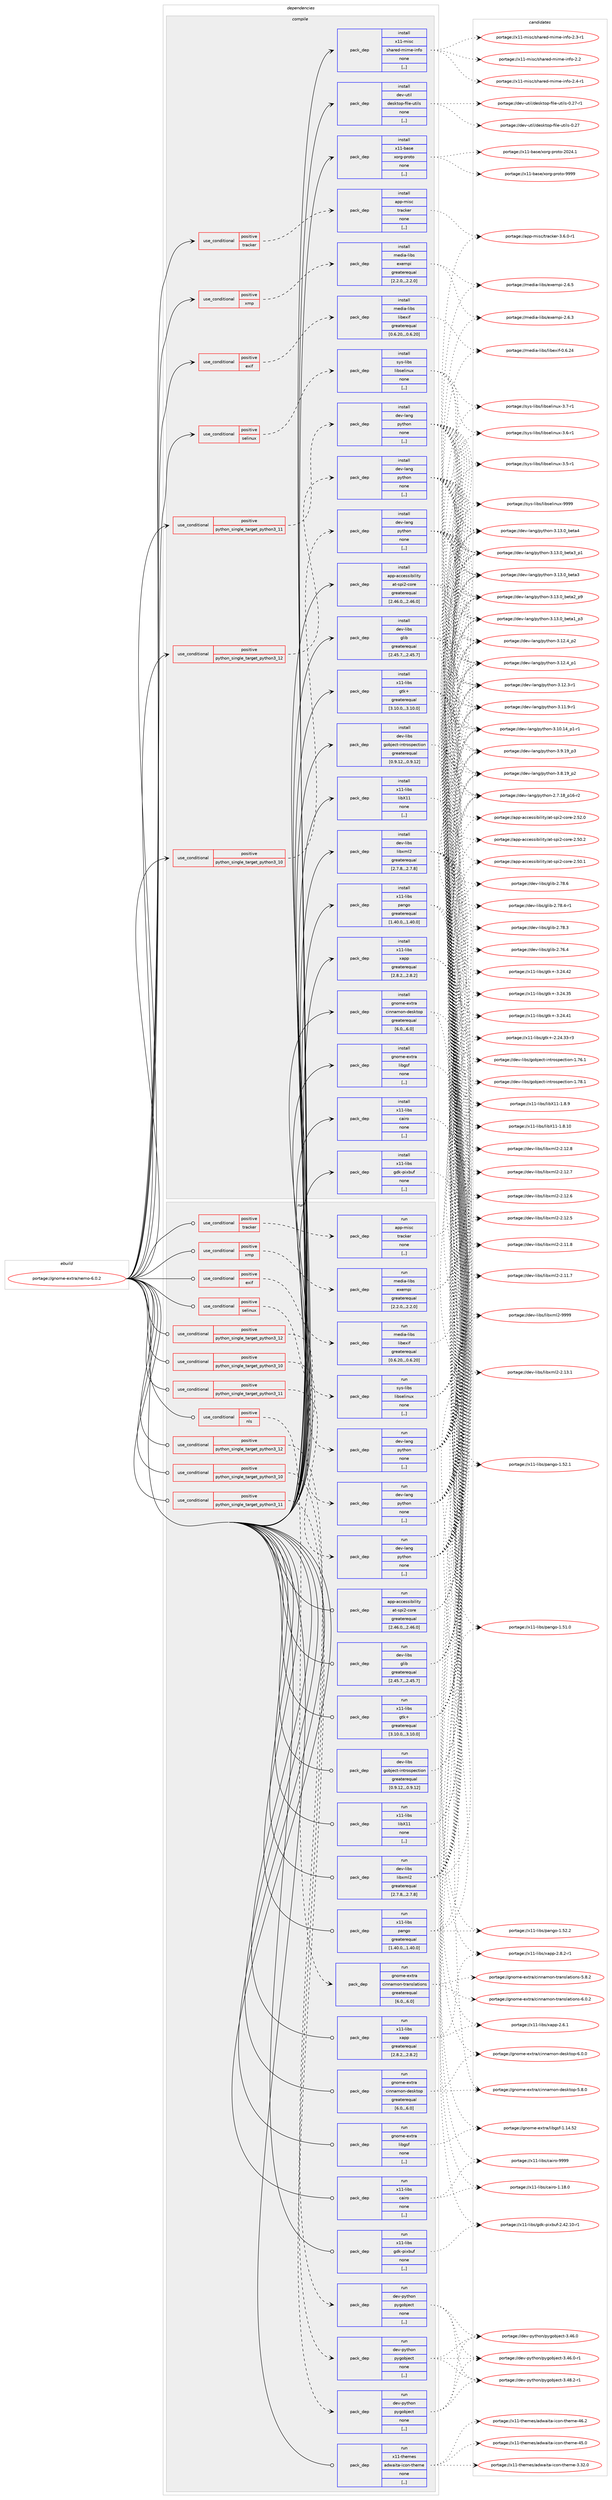 digraph prolog {

# *************
# Graph options
# *************

newrank=true;
concentrate=true;
compound=true;
graph [rankdir=LR,fontname=Helvetica,fontsize=10,ranksep=1.5];#, ranksep=2.5, nodesep=0.2];
edge  [arrowhead=vee];
node  [fontname=Helvetica,fontsize=10];

# **********
# The ebuild
# **********

subgraph cluster_leftcol {
color=gray;
label=<<i>ebuild</i>>;
id [label="portage://gnome-extra/nemo-6.0.2", color=red, width=4, href="../gnome-extra/nemo-6.0.2.svg"];
}

# ****************
# The dependencies
# ****************

subgraph cluster_midcol {
color=gray;
label=<<i>dependencies</i>>;
subgraph cluster_compile {
fillcolor="#eeeeee";
style=filled;
label=<<i>compile</i>>;
subgraph cond65918 {
dependency240876 [label=<<TABLE BORDER="0" CELLBORDER="1" CELLSPACING="0" CELLPADDING="4"><TR><TD ROWSPAN="3" CELLPADDING="10">use_conditional</TD></TR><TR><TD>positive</TD></TR><TR><TD>exif</TD></TR></TABLE>>, shape=none, color=red];
subgraph pack173418 {
dependency240877 [label=<<TABLE BORDER="0" CELLBORDER="1" CELLSPACING="0" CELLPADDING="4" WIDTH="220"><TR><TD ROWSPAN="6" CELLPADDING="30">pack_dep</TD></TR><TR><TD WIDTH="110">install</TD></TR><TR><TD>media-libs</TD></TR><TR><TD>libexif</TD></TR><TR><TD>greaterequal</TD></TR><TR><TD>[0.6.20,,,0.6.20]</TD></TR></TABLE>>, shape=none, color=blue];
}
dependency240876:e -> dependency240877:w [weight=20,style="dashed",arrowhead="vee"];
}
id:e -> dependency240876:w [weight=20,style="solid",arrowhead="vee"];
subgraph cond65919 {
dependency240878 [label=<<TABLE BORDER="0" CELLBORDER="1" CELLSPACING="0" CELLPADDING="4"><TR><TD ROWSPAN="3" CELLPADDING="10">use_conditional</TD></TR><TR><TD>positive</TD></TR><TR><TD>python_single_target_python3_10</TD></TR></TABLE>>, shape=none, color=red];
subgraph pack173419 {
dependency240879 [label=<<TABLE BORDER="0" CELLBORDER="1" CELLSPACING="0" CELLPADDING="4" WIDTH="220"><TR><TD ROWSPAN="6" CELLPADDING="30">pack_dep</TD></TR><TR><TD WIDTH="110">install</TD></TR><TR><TD>dev-lang</TD></TR><TR><TD>python</TD></TR><TR><TD>none</TD></TR><TR><TD>[,,]</TD></TR></TABLE>>, shape=none, color=blue];
}
dependency240878:e -> dependency240879:w [weight=20,style="dashed",arrowhead="vee"];
}
id:e -> dependency240878:w [weight=20,style="solid",arrowhead="vee"];
subgraph cond65920 {
dependency240880 [label=<<TABLE BORDER="0" CELLBORDER="1" CELLSPACING="0" CELLPADDING="4"><TR><TD ROWSPAN="3" CELLPADDING="10">use_conditional</TD></TR><TR><TD>positive</TD></TR><TR><TD>python_single_target_python3_11</TD></TR></TABLE>>, shape=none, color=red];
subgraph pack173420 {
dependency240881 [label=<<TABLE BORDER="0" CELLBORDER="1" CELLSPACING="0" CELLPADDING="4" WIDTH="220"><TR><TD ROWSPAN="6" CELLPADDING="30">pack_dep</TD></TR><TR><TD WIDTH="110">install</TD></TR><TR><TD>dev-lang</TD></TR><TR><TD>python</TD></TR><TR><TD>none</TD></TR><TR><TD>[,,]</TD></TR></TABLE>>, shape=none, color=blue];
}
dependency240880:e -> dependency240881:w [weight=20,style="dashed",arrowhead="vee"];
}
id:e -> dependency240880:w [weight=20,style="solid",arrowhead="vee"];
subgraph cond65921 {
dependency240882 [label=<<TABLE BORDER="0" CELLBORDER="1" CELLSPACING="0" CELLPADDING="4"><TR><TD ROWSPAN="3" CELLPADDING="10">use_conditional</TD></TR><TR><TD>positive</TD></TR><TR><TD>python_single_target_python3_12</TD></TR></TABLE>>, shape=none, color=red];
subgraph pack173421 {
dependency240883 [label=<<TABLE BORDER="0" CELLBORDER="1" CELLSPACING="0" CELLPADDING="4" WIDTH="220"><TR><TD ROWSPAN="6" CELLPADDING="30">pack_dep</TD></TR><TR><TD WIDTH="110">install</TD></TR><TR><TD>dev-lang</TD></TR><TR><TD>python</TD></TR><TR><TD>none</TD></TR><TR><TD>[,,]</TD></TR></TABLE>>, shape=none, color=blue];
}
dependency240882:e -> dependency240883:w [weight=20,style="dashed",arrowhead="vee"];
}
id:e -> dependency240882:w [weight=20,style="solid",arrowhead="vee"];
subgraph cond65922 {
dependency240884 [label=<<TABLE BORDER="0" CELLBORDER="1" CELLSPACING="0" CELLPADDING="4"><TR><TD ROWSPAN="3" CELLPADDING="10">use_conditional</TD></TR><TR><TD>positive</TD></TR><TR><TD>selinux</TD></TR></TABLE>>, shape=none, color=red];
subgraph pack173422 {
dependency240885 [label=<<TABLE BORDER="0" CELLBORDER="1" CELLSPACING="0" CELLPADDING="4" WIDTH="220"><TR><TD ROWSPAN="6" CELLPADDING="30">pack_dep</TD></TR><TR><TD WIDTH="110">install</TD></TR><TR><TD>sys-libs</TD></TR><TR><TD>libselinux</TD></TR><TR><TD>none</TD></TR><TR><TD>[,,]</TD></TR></TABLE>>, shape=none, color=blue];
}
dependency240884:e -> dependency240885:w [weight=20,style="dashed",arrowhead="vee"];
}
id:e -> dependency240884:w [weight=20,style="solid",arrowhead="vee"];
subgraph cond65923 {
dependency240886 [label=<<TABLE BORDER="0" CELLBORDER="1" CELLSPACING="0" CELLPADDING="4"><TR><TD ROWSPAN="3" CELLPADDING="10">use_conditional</TD></TR><TR><TD>positive</TD></TR><TR><TD>tracker</TD></TR></TABLE>>, shape=none, color=red];
subgraph pack173423 {
dependency240887 [label=<<TABLE BORDER="0" CELLBORDER="1" CELLSPACING="0" CELLPADDING="4" WIDTH="220"><TR><TD ROWSPAN="6" CELLPADDING="30">pack_dep</TD></TR><TR><TD WIDTH="110">install</TD></TR><TR><TD>app-misc</TD></TR><TR><TD>tracker</TD></TR><TR><TD>none</TD></TR><TR><TD>[,,]</TD></TR></TABLE>>, shape=none, color=blue];
}
dependency240886:e -> dependency240887:w [weight=20,style="dashed",arrowhead="vee"];
}
id:e -> dependency240886:w [weight=20,style="solid",arrowhead="vee"];
subgraph cond65924 {
dependency240888 [label=<<TABLE BORDER="0" CELLBORDER="1" CELLSPACING="0" CELLPADDING="4"><TR><TD ROWSPAN="3" CELLPADDING="10">use_conditional</TD></TR><TR><TD>positive</TD></TR><TR><TD>xmp</TD></TR></TABLE>>, shape=none, color=red];
subgraph pack173424 {
dependency240889 [label=<<TABLE BORDER="0" CELLBORDER="1" CELLSPACING="0" CELLPADDING="4" WIDTH="220"><TR><TD ROWSPAN="6" CELLPADDING="30">pack_dep</TD></TR><TR><TD WIDTH="110">install</TD></TR><TR><TD>media-libs</TD></TR><TR><TD>exempi</TD></TR><TR><TD>greaterequal</TD></TR><TR><TD>[2.2.0,,,2.2.0]</TD></TR></TABLE>>, shape=none, color=blue];
}
dependency240888:e -> dependency240889:w [weight=20,style="dashed",arrowhead="vee"];
}
id:e -> dependency240888:w [weight=20,style="solid",arrowhead="vee"];
subgraph pack173425 {
dependency240890 [label=<<TABLE BORDER="0" CELLBORDER="1" CELLSPACING="0" CELLPADDING="4" WIDTH="220"><TR><TD ROWSPAN="6" CELLPADDING="30">pack_dep</TD></TR><TR><TD WIDTH="110">install</TD></TR><TR><TD>app-accessibility</TD></TR><TR><TD>at-spi2-core</TD></TR><TR><TD>greaterequal</TD></TR><TR><TD>[2.46.0,,,2.46.0]</TD></TR></TABLE>>, shape=none, color=blue];
}
id:e -> dependency240890:w [weight=20,style="solid",arrowhead="vee"];
subgraph pack173426 {
dependency240891 [label=<<TABLE BORDER="0" CELLBORDER="1" CELLSPACING="0" CELLPADDING="4" WIDTH="220"><TR><TD ROWSPAN="6" CELLPADDING="30">pack_dep</TD></TR><TR><TD WIDTH="110">install</TD></TR><TR><TD>dev-libs</TD></TR><TR><TD>glib</TD></TR><TR><TD>greaterequal</TD></TR><TR><TD>[2.45.7,,,2.45.7]</TD></TR></TABLE>>, shape=none, color=blue];
}
id:e -> dependency240891:w [weight=20,style="solid",arrowhead="vee"];
subgraph pack173427 {
dependency240892 [label=<<TABLE BORDER="0" CELLBORDER="1" CELLSPACING="0" CELLPADDING="4" WIDTH="220"><TR><TD ROWSPAN="6" CELLPADDING="30">pack_dep</TD></TR><TR><TD WIDTH="110">install</TD></TR><TR><TD>dev-libs</TD></TR><TR><TD>gobject-introspection</TD></TR><TR><TD>greaterequal</TD></TR><TR><TD>[0.9.12,,,0.9.12]</TD></TR></TABLE>>, shape=none, color=blue];
}
id:e -> dependency240892:w [weight=20,style="solid",arrowhead="vee"];
subgraph pack173428 {
dependency240893 [label=<<TABLE BORDER="0" CELLBORDER="1" CELLSPACING="0" CELLPADDING="4" WIDTH="220"><TR><TD ROWSPAN="6" CELLPADDING="30">pack_dep</TD></TR><TR><TD WIDTH="110">install</TD></TR><TR><TD>dev-libs</TD></TR><TR><TD>libxml2</TD></TR><TR><TD>greaterequal</TD></TR><TR><TD>[2.7.8,,,2.7.8]</TD></TR></TABLE>>, shape=none, color=blue];
}
id:e -> dependency240893:w [weight=20,style="solid",arrowhead="vee"];
subgraph pack173429 {
dependency240894 [label=<<TABLE BORDER="0" CELLBORDER="1" CELLSPACING="0" CELLPADDING="4" WIDTH="220"><TR><TD ROWSPAN="6" CELLPADDING="30">pack_dep</TD></TR><TR><TD WIDTH="110">install</TD></TR><TR><TD>dev-util</TD></TR><TR><TD>desktop-file-utils</TD></TR><TR><TD>none</TD></TR><TR><TD>[,,]</TD></TR></TABLE>>, shape=none, color=blue];
}
id:e -> dependency240894:w [weight=20,style="solid",arrowhead="vee"];
subgraph pack173430 {
dependency240895 [label=<<TABLE BORDER="0" CELLBORDER="1" CELLSPACING="0" CELLPADDING="4" WIDTH="220"><TR><TD ROWSPAN="6" CELLPADDING="30">pack_dep</TD></TR><TR><TD WIDTH="110">install</TD></TR><TR><TD>gnome-extra</TD></TR><TR><TD>cinnamon-desktop</TD></TR><TR><TD>greaterequal</TD></TR><TR><TD>[6.0,,,6.0]</TD></TR></TABLE>>, shape=none, color=blue];
}
id:e -> dependency240895:w [weight=20,style="solid",arrowhead="vee"];
subgraph pack173431 {
dependency240896 [label=<<TABLE BORDER="0" CELLBORDER="1" CELLSPACING="0" CELLPADDING="4" WIDTH="220"><TR><TD ROWSPAN="6" CELLPADDING="30">pack_dep</TD></TR><TR><TD WIDTH="110">install</TD></TR><TR><TD>gnome-extra</TD></TR><TR><TD>libgsf</TD></TR><TR><TD>none</TD></TR><TR><TD>[,,]</TD></TR></TABLE>>, shape=none, color=blue];
}
id:e -> dependency240896:w [weight=20,style="solid",arrowhead="vee"];
subgraph pack173432 {
dependency240897 [label=<<TABLE BORDER="0" CELLBORDER="1" CELLSPACING="0" CELLPADDING="4" WIDTH="220"><TR><TD ROWSPAN="6" CELLPADDING="30">pack_dep</TD></TR><TR><TD WIDTH="110">install</TD></TR><TR><TD>x11-base</TD></TR><TR><TD>xorg-proto</TD></TR><TR><TD>none</TD></TR><TR><TD>[,,]</TD></TR></TABLE>>, shape=none, color=blue];
}
id:e -> dependency240897:w [weight=20,style="solid",arrowhead="vee"];
subgraph pack173433 {
dependency240898 [label=<<TABLE BORDER="0" CELLBORDER="1" CELLSPACING="0" CELLPADDING="4" WIDTH="220"><TR><TD ROWSPAN="6" CELLPADDING="30">pack_dep</TD></TR><TR><TD WIDTH="110">install</TD></TR><TR><TD>x11-libs</TD></TR><TR><TD>cairo</TD></TR><TR><TD>none</TD></TR><TR><TD>[,,]</TD></TR></TABLE>>, shape=none, color=blue];
}
id:e -> dependency240898:w [weight=20,style="solid",arrowhead="vee"];
subgraph pack173434 {
dependency240899 [label=<<TABLE BORDER="0" CELLBORDER="1" CELLSPACING="0" CELLPADDING="4" WIDTH="220"><TR><TD ROWSPAN="6" CELLPADDING="30">pack_dep</TD></TR><TR><TD WIDTH="110">install</TD></TR><TR><TD>x11-libs</TD></TR><TR><TD>gdk-pixbuf</TD></TR><TR><TD>none</TD></TR><TR><TD>[,,]</TD></TR></TABLE>>, shape=none, color=blue];
}
id:e -> dependency240899:w [weight=20,style="solid",arrowhead="vee"];
subgraph pack173435 {
dependency240900 [label=<<TABLE BORDER="0" CELLBORDER="1" CELLSPACING="0" CELLPADDING="4" WIDTH="220"><TR><TD ROWSPAN="6" CELLPADDING="30">pack_dep</TD></TR><TR><TD WIDTH="110">install</TD></TR><TR><TD>x11-libs</TD></TR><TR><TD>gtk+</TD></TR><TR><TD>greaterequal</TD></TR><TR><TD>[3.10.0,,,3.10.0]</TD></TR></TABLE>>, shape=none, color=blue];
}
id:e -> dependency240900:w [weight=20,style="solid",arrowhead="vee"];
subgraph pack173436 {
dependency240901 [label=<<TABLE BORDER="0" CELLBORDER="1" CELLSPACING="0" CELLPADDING="4" WIDTH="220"><TR><TD ROWSPAN="6" CELLPADDING="30">pack_dep</TD></TR><TR><TD WIDTH="110">install</TD></TR><TR><TD>x11-libs</TD></TR><TR><TD>libX11</TD></TR><TR><TD>none</TD></TR><TR><TD>[,,]</TD></TR></TABLE>>, shape=none, color=blue];
}
id:e -> dependency240901:w [weight=20,style="solid",arrowhead="vee"];
subgraph pack173437 {
dependency240902 [label=<<TABLE BORDER="0" CELLBORDER="1" CELLSPACING="0" CELLPADDING="4" WIDTH="220"><TR><TD ROWSPAN="6" CELLPADDING="30">pack_dep</TD></TR><TR><TD WIDTH="110">install</TD></TR><TR><TD>x11-libs</TD></TR><TR><TD>pango</TD></TR><TR><TD>greaterequal</TD></TR><TR><TD>[1.40.0,,,1.40.0]</TD></TR></TABLE>>, shape=none, color=blue];
}
id:e -> dependency240902:w [weight=20,style="solid",arrowhead="vee"];
subgraph pack173438 {
dependency240903 [label=<<TABLE BORDER="0" CELLBORDER="1" CELLSPACING="0" CELLPADDING="4" WIDTH="220"><TR><TD ROWSPAN="6" CELLPADDING="30">pack_dep</TD></TR><TR><TD WIDTH="110">install</TD></TR><TR><TD>x11-libs</TD></TR><TR><TD>xapp</TD></TR><TR><TD>greaterequal</TD></TR><TR><TD>[2.8.2,,,2.8.2]</TD></TR></TABLE>>, shape=none, color=blue];
}
id:e -> dependency240903:w [weight=20,style="solid",arrowhead="vee"];
subgraph pack173439 {
dependency240904 [label=<<TABLE BORDER="0" CELLBORDER="1" CELLSPACING="0" CELLPADDING="4" WIDTH="220"><TR><TD ROWSPAN="6" CELLPADDING="30">pack_dep</TD></TR><TR><TD WIDTH="110">install</TD></TR><TR><TD>x11-misc</TD></TR><TR><TD>shared-mime-info</TD></TR><TR><TD>none</TD></TR><TR><TD>[,,]</TD></TR></TABLE>>, shape=none, color=blue];
}
id:e -> dependency240904:w [weight=20,style="solid",arrowhead="vee"];
}
subgraph cluster_compileandrun {
fillcolor="#eeeeee";
style=filled;
label=<<i>compile and run</i>>;
}
subgraph cluster_run {
fillcolor="#eeeeee";
style=filled;
label=<<i>run</i>>;
subgraph cond65925 {
dependency240905 [label=<<TABLE BORDER="0" CELLBORDER="1" CELLSPACING="0" CELLPADDING="4"><TR><TD ROWSPAN="3" CELLPADDING="10">use_conditional</TD></TR><TR><TD>positive</TD></TR><TR><TD>exif</TD></TR></TABLE>>, shape=none, color=red];
subgraph pack173440 {
dependency240906 [label=<<TABLE BORDER="0" CELLBORDER="1" CELLSPACING="0" CELLPADDING="4" WIDTH="220"><TR><TD ROWSPAN="6" CELLPADDING="30">pack_dep</TD></TR><TR><TD WIDTH="110">run</TD></TR><TR><TD>media-libs</TD></TR><TR><TD>libexif</TD></TR><TR><TD>greaterequal</TD></TR><TR><TD>[0.6.20,,,0.6.20]</TD></TR></TABLE>>, shape=none, color=blue];
}
dependency240905:e -> dependency240906:w [weight=20,style="dashed",arrowhead="vee"];
}
id:e -> dependency240905:w [weight=20,style="solid",arrowhead="odot"];
subgraph cond65926 {
dependency240907 [label=<<TABLE BORDER="0" CELLBORDER="1" CELLSPACING="0" CELLPADDING="4"><TR><TD ROWSPAN="3" CELLPADDING="10">use_conditional</TD></TR><TR><TD>positive</TD></TR><TR><TD>nls</TD></TR></TABLE>>, shape=none, color=red];
subgraph pack173441 {
dependency240908 [label=<<TABLE BORDER="0" CELLBORDER="1" CELLSPACING="0" CELLPADDING="4" WIDTH="220"><TR><TD ROWSPAN="6" CELLPADDING="30">pack_dep</TD></TR><TR><TD WIDTH="110">run</TD></TR><TR><TD>gnome-extra</TD></TR><TR><TD>cinnamon-translations</TD></TR><TR><TD>greaterequal</TD></TR><TR><TD>[6.0,,,6.0]</TD></TR></TABLE>>, shape=none, color=blue];
}
dependency240907:e -> dependency240908:w [weight=20,style="dashed",arrowhead="vee"];
}
id:e -> dependency240907:w [weight=20,style="solid",arrowhead="odot"];
subgraph cond65927 {
dependency240909 [label=<<TABLE BORDER="0" CELLBORDER="1" CELLSPACING="0" CELLPADDING="4"><TR><TD ROWSPAN="3" CELLPADDING="10">use_conditional</TD></TR><TR><TD>positive</TD></TR><TR><TD>python_single_target_python3_10</TD></TR></TABLE>>, shape=none, color=red];
subgraph pack173442 {
dependency240910 [label=<<TABLE BORDER="0" CELLBORDER="1" CELLSPACING="0" CELLPADDING="4" WIDTH="220"><TR><TD ROWSPAN="6" CELLPADDING="30">pack_dep</TD></TR><TR><TD WIDTH="110">run</TD></TR><TR><TD>dev-lang</TD></TR><TR><TD>python</TD></TR><TR><TD>none</TD></TR><TR><TD>[,,]</TD></TR></TABLE>>, shape=none, color=blue];
}
dependency240909:e -> dependency240910:w [weight=20,style="dashed",arrowhead="vee"];
}
id:e -> dependency240909:w [weight=20,style="solid",arrowhead="odot"];
subgraph cond65928 {
dependency240911 [label=<<TABLE BORDER="0" CELLBORDER="1" CELLSPACING="0" CELLPADDING="4"><TR><TD ROWSPAN="3" CELLPADDING="10">use_conditional</TD></TR><TR><TD>positive</TD></TR><TR><TD>python_single_target_python3_10</TD></TR></TABLE>>, shape=none, color=red];
subgraph pack173443 {
dependency240912 [label=<<TABLE BORDER="0" CELLBORDER="1" CELLSPACING="0" CELLPADDING="4" WIDTH="220"><TR><TD ROWSPAN="6" CELLPADDING="30">pack_dep</TD></TR><TR><TD WIDTH="110">run</TD></TR><TR><TD>dev-python</TD></TR><TR><TD>pygobject</TD></TR><TR><TD>none</TD></TR><TR><TD>[,,]</TD></TR></TABLE>>, shape=none, color=blue];
}
dependency240911:e -> dependency240912:w [weight=20,style="dashed",arrowhead="vee"];
}
id:e -> dependency240911:w [weight=20,style="solid",arrowhead="odot"];
subgraph cond65929 {
dependency240913 [label=<<TABLE BORDER="0" CELLBORDER="1" CELLSPACING="0" CELLPADDING="4"><TR><TD ROWSPAN="3" CELLPADDING="10">use_conditional</TD></TR><TR><TD>positive</TD></TR><TR><TD>python_single_target_python3_11</TD></TR></TABLE>>, shape=none, color=red];
subgraph pack173444 {
dependency240914 [label=<<TABLE BORDER="0" CELLBORDER="1" CELLSPACING="0" CELLPADDING="4" WIDTH="220"><TR><TD ROWSPAN="6" CELLPADDING="30">pack_dep</TD></TR><TR><TD WIDTH="110">run</TD></TR><TR><TD>dev-lang</TD></TR><TR><TD>python</TD></TR><TR><TD>none</TD></TR><TR><TD>[,,]</TD></TR></TABLE>>, shape=none, color=blue];
}
dependency240913:e -> dependency240914:w [weight=20,style="dashed",arrowhead="vee"];
}
id:e -> dependency240913:w [weight=20,style="solid",arrowhead="odot"];
subgraph cond65930 {
dependency240915 [label=<<TABLE BORDER="0" CELLBORDER="1" CELLSPACING="0" CELLPADDING="4"><TR><TD ROWSPAN="3" CELLPADDING="10">use_conditional</TD></TR><TR><TD>positive</TD></TR><TR><TD>python_single_target_python3_11</TD></TR></TABLE>>, shape=none, color=red];
subgraph pack173445 {
dependency240916 [label=<<TABLE BORDER="0" CELLBORDER="1" CELLSPACING="0" CELLPADDING="4" WIDTH="220"><TR><TD ROWSPAN="6" CELLPADDING="30">pack_dep</TD></TR><TR><TD WIDTH="110">run</TD></TR><TR><TD>dev-python</TD></TR><TR><TD>pygobject</TD></TR><TR><TD>none</TD></TR><TR><TD>[,,]</TD></TR></TABLE>>, shape=none, color=blue];
}
dependency240915:e -> dependency240916:w [weight=20,style="dashed",arrowhead="vee"];
}
id:e -> dependency240915:w [weight=20,style="solid",arrowhead="odot"];
subgraph cond65931 {
dependency240917 [label=<<TABLE BORDER="0" CELLBORDER="1" CELLSPACING="0" CELLPADDING="4"><TR><TD ROWSPAN="3" CELLPADDING="10">use_conditional</TD></TR><TR><TD>positive</TD></TR><TR><TD>python_single_target_python3_12</TD></TR></TABLE>>, shape=none, color=red];
subgraph pack173446 {
dependency240918 [label=<<TABLE BORDER="0" CELLBORDER="1" CELLSPACING="0" CELLPADDING="4" WIDTH="220"><TR><TD ROWSPAN="6" CELLPADDING="30">pack_dep</TD></TR><TR><TD WIDTH="110">run</TD></TR><TR><TD>dev-lang</TD></TR><TR><TD>python</TD></TR><TR><TD>none</TD></TR><TR><TD>[,,]</TD></TR></TABLE>>, shape=none, color=blue];
}
dependency240917:e -> dependency240918:w [weight=20,style="dashed",arrowhead="vee"];
}
id:e -> dependency240917:w [weight=20,style="solid",arrowhead="odot"];
subgraph cond65932 {
dependency240919 [label=<<TABLE BORDER="0" CELLBORDER="1" CELLSPACING="0" CELLPADDING="4"><TR><TD ROWSPAN="3" CELLPADDING="10">use_conditional</TD></TR><TR><TD>positive</TD></TR><TR><TD>python_single_target_python3_12</TD></TR></TABLE>>, shape=none, color=red];
subgraph pack173447 {
dependency240920 [label=<<TABLE BORDER="0" CELLBORDER="1" CELLSPACING="0" CELLPADDING="4" WIDTH="220"><TR><TD ROWSPAN="6" CELLPADDING="30">pack_dep</TD></TR><TR><TD WIDTH="110">run</TD></TR><TR><TD>dev-python</TD></TR><TR><TD>pygobject</TD></TR><TR><TD>none</TD></TR><TR><TD>[,,]</TD></TR></TABLE>>, shape=none, color=blue];
}
dependency240919:e -> dependency240920:w [weight=20,style="dashed",arrowhead="vee"];
}
id:e -> dependency240919:w [weight=20,style="solid",arrowhead="odot"];
subgraph cond65933 {
dependency240921 [label=<<TABLE BORDER="0" CELLBORDER="1" CELLSPACING="0" CELLPADDING="4"><TR><TD ROWSPAN="3" CELLPADDING="10">use_conditional</TD></TR><TR><TD>positive</TD></TR><TR><TD>selinux</TD></TR></TABLE>>, shape=none, color=red];
subgraph pack173448 {
dependency240922 [label=<<TABLE BORDER="0" CELLBORDER="1" CELLSPACING="0" CELLPADDING="4" WIDTH="220"><TR><TD ROWSPAN="6" CELLPADDING="30">pack_dep</TD></TR><TR><TD WIDTH="110">run</TD></TR><TR><TD>sys-libs</TD></TR><TR><TD>libselinux</TD></TR><TR><TD>none</TD></TR><TR><TD>[,,]</TD></TR></TABLE>>, shape=none, color=blue];
}
dependency240921:e -> dependency240922:w [weight=20,style="dashed",arrowhead="vee"];
}
id:e -> dependency240921:w [weight=20,style="solid",arrowhead="odot"];
subgraph cond65934 {
dependency240923 [label=<<TABLE BORDER="0" CELLBORDER="1" CELLSPACING="0" CELLPADDING="4"><TR><TD ROWSPAN="3" CELLPADDING="10">use_conditional</TD></TR><TR><TD>positive</TD></TR><TR><TD>tracker</TD></TR></TABLE>>, shape=none, color=red];
subgraph pack173449 {
dependency240924 [label=<<TABLE BORDER="0" CELLBORDER="1" CELLSPACING="0" CELLPADDING="4" WIDTH="220"><TR><TD ROWSPAN="6" CELLPADDING="30">pack_dep</TD></TR><TR><TD WIDTH="110">run</TD></TR><TR><TD>app-misc</TD></TR><TR><TD>tracker</TD></TR><TR><TD>none</TD></TR><TR><TD>[,,]</TD></TR></TABLE>>, shape=none, color=blue];
}
dependency240923:e -> dependency240924:w [weight=20,style="dashed",arrowhead="vee"];
}
id:e -> dependency240923:w [weight=20,style="solid",arrowhead="odot"];
subgraph cond65935 {
dependency240925 [label=<<TABLE BORDER="0" CELLBORDER="1" CELLSPACING="0" CELLPADDING="4"><TR><TD ROWSPAN="3" CELLPADDING="10">use_conditional</TD></TR><TR><TD>positive</TD></TR><TR><TD>xmp</TD></TR></TABLE>>, shape=none, color=red];
subgraph pack173450 {
dependency240926 [label=<<TABLE BORDER="0" CELLBORDER="1" CELLSPACING="0" CELLPADDING="4" WIDTH="220"><TR><TD ROWSPAN="6" CELLPADDING="30">pack_dep</TD></TR><TR><TD WIDTH="110">run</TD></TR><TR><TD>media-libs</TD></TR><TR><TD>exempi</TD></TR><TR><TD>greaterequal</TD></TR><TR><TD>[2.2.0,,,2.2.0]</TD></TR></TABLE>>, shape=none, color=blue];
}
dependency240925:e -> dependency240926:w [weight=20,style="dashed",arrowhead="vee"];
}
id:e -> dependency240925:w [weight=20,style="solid",arrowhead="odot"];
subgraph pack173451 {
dependency240927 [label=<<TABLE BORDER="0" CELLBORDER="1" CELLSPACING="0" CELLPADDING="4" WIDTH="220"><TR><TD ROWSPAN="6" CELLPADDING="30">pack_dep</TD></TR><TR><TD WIDTH="110">run</TD></TR><TR><TD>app-accessibility</TD></TR><TR><TD>at-spi2-core</TD></TR><TR><TD>greaterequal</TD></TR><TR><TD>[2.46.0,,,2.46.0]</TD></TR></TABLE>>, shape=none, color=blue];
}
id:e -> dependency240927:w [weight=20,style="solid",arrowhead="odot"];
subgraph pack173452 {
dependency240928 [label=<<TABLE BORDER="0" CELLBORDER="1" CELLSPACING="0" CELLPADDING="4" WIDTH="220"><TR><TD ROWSPAN="6" CELLPADDING="30">pack_dep</TD></TR><TR><TD WIDTH="110">run</TD></TR><TR><TD>dev-libs</TD></TR><TR><TD>glib</TD></TR><TR><TD>greaterequal</TD></TR><TR><TD>[2.45.7,,,2.45.7]</TD></TR></TABLE>>, shape=none, color=blue];
}
id:e -> dependency240928:w [weight=20,style="solid",arrowhead="odot"];
subgraph pack173453 {
dependency240929 [label=<<TABLE BORDER="0" CELLBORDER="1" CELLSPACING="0" CELLPADDING="4" WIDTH="220"><TR><TD ROWSPAN="6" CELLPADDING="30">pack_dep</TD></TR><TR><TD WIDTH="110">run</TD></TR><TR><TD>dev-libs</TD></TR><TR><TD>gobject-introspection</TD></TR><TR><TD>greaterequal</TD></TR><TR><TD>[0.9.12,,,0.9.12]</TD></TR></TABLE>>, shape=none, color=blue];
}
id:e -> dependency240929:w [weight=20,style="solid",arrowhead="odot"];
subgraph pack173454 {
dependency240930 [label=<<TABLE BORDER="0" CELLBORDER="1" CELLSPACING="0" CELLPADDING="4" WIDTH="220"><TR><TD ROWSPAN="6" CELLPADDING="30">pack_dep</TD></TR><TR><TD WIDTH="110">run</TD></TR><TR><TD>dev-libs</TD></TR><TR><TD>libxml2</TD></TR><TR><TD>greaterequal</TD></TR><TR><TD>[2.7.8,,,2.7.8]</TD></TR></TABLE>>, shape=none, color=blue];
}
id:e -> dependency240930:w [weight=20,style="solid",arrowhead="odot"];
subgraph pack173455 {
dependency240931 [label=<<TABLE BORDER="0" CELLBORDER="1" CELLSPACING="0" CELLPADDING="4" WIDTH="220"><TR><TD ROWSPAN="6" CELLPADDING="30">pack_dep</TD></TR><TR><TD WIDTH="110">run</TD></TR><TR><TD>gnome-extra</TD></TR><TR><TD>cinnamon-desktop</TD></TR><TR><TD>greaterequal</TD></TR><TR><TD>[6.0,,,6.0]</TD></TR></TABLE>>, shape=none, color=blue];
}
id:e -> dependency240931:w [weight=20,style="solid",arrowhead="odot"];
subgraph pack173456 {
dependency240932 [label=<<TABLE BORDER="0" CELLBORDER="1" CELLSPACING="0" CELLPADDING="4" WIDTH="220"><TR><TD ROWSPAN="6" CELLPADDING="30">pack_dep</TD></TR><TR><TD WIDTH="110">run</TD></TR><TR><TD>gnome-extra</TD></TR><TR><TD>libgsf</TD></TR><TR><TD>none</TD></TR><TR><TD>[,,]</TD></TR></TABLE>>, shape=none, color=blue];
}
id:e -> dependency240932:w [weight=20,style="solid",arrowhead="odot"];
subgraph pack173457 {
dependency240933 [label=<<TABLE BORDER="0" CELLBORDER="1" CELLSPACING="0" CELLPADDING="4" WIDTH="220"><TR><TD ROWSPAN="6" CELLPADDING="30">pack_dep</TD></TR><TR><TD WIDTH="110">run</TD></TR><TR><TD>x11-libs</TD></TR><TR><TD>cairo</TD></TR><TR><TD>none</TD></TR><TR><TD>[,,]</TD></TR></TABLE>>, shape=none, color=blue];
}
id:e -> dependency240933:w [weight=20,style="solid",arrowhead="odot"];
subgraph pack173458 {
dependency240934 [label=<<TABLE BORDER="0" CELLBORDER="1" CELLSPACING="0" CELLPADDING="4" WIDTH="220"><TR><TD ROWSPAN="6" CELLPADDING="30">pack_dep</TD></TR><TR><TD WIDTH="110">run</TD></TR><TR><TD>x11-libs</TD></TR><TR><TD>gdk-pixbuf</TD></TR><TR><TD>none</TD></TR><TR><TD>[,,]</TD></TR></TABLE>>, shape=none, color=blue];
}
id:e -> dependency240934:w [weight=20,style="solid",arrowhead="odot"];
subgraph pack173459 {
dependency240935 [label=<<TABLE BORDER="0" CELLBORDER="1" CELLSPACING="0" CELLPADDING="4" WIDTH="220"><TR><TD ROWSPAN="6" CELLPADDING="30">pack_dep</TD></TR><TR><TD WIDTH="110">run</TD></TR><TR><TD>x11-libs</TD></TR><TR><TD>gtk+</TD></TR><TR><TD>greaterequal</TD></TR><TR><TD>[3.10.0,,,3.10.0]</TD></TR></TABLE>>, shape=none, color=blue];
}
id:e -> dependency240935:w [weight=20,style="solid",arrowhead="odot"];
subgraph pack173460 {
dependency240936 [label=<<TABLE BORDER="0" CELLBORDER="1" CELLSPACING="0" CELLPADDING="4" WIDTH="220"><TR><TD ROWSPAN="6" CELLPADDING="30">pack_dep</TD></TR><TR><TD WIDTH="110">run</TD></TR><TR><TD>x11-libs</TD></TR><TR><TD>libX11</TD></TR><TR><TD>none</TD></TR><TR><TD>[,,]</TD></TR></TABLE>>, shape=none, color=blue];
}
id:e -> dependency240936:w [weight=20,style="solid",arrowhead="odot"];
subgraph pack173461 {
dependency240937 [label=<<TABLE BORDER="0" CELLBORDER="1" CELLSPACING="0" CELLPADDING="4" WIDTH="220"><TR><TD ROWSPAN="6" CELLPADDING="30">pack_dep</TD></TR><TR><TD WIDTH="110">run</TD></TR><TR><TD>x11-libs</TD></TR><TR><TD>pango</TD></TR><TR><TD>greaterequal</TD></TR><TR><TD>[1.40.0,,,1.40.0]</TD></TR></TABLE>>, shape=none, color=blue];
}
id:e -> dependency240937:w [weight=20,style="solid",arrowhead="odot"];
subgraph pack173462 {
dependency240938 [label=<<TABLE BORDER="0" CELLBORDER="1" CELLSPACING="0" CELLPADDING="4" WIDTH="220"><TR><TD ROWSPAN="6" CELLPADDING="30">pack_dep</TD></TR><TR><TD WIDTH="110">run</TD></TR><TR><TD>x11-libs</TD></TR><TR><TD>xapp</TD></TR><TR><TD>greaterequal</TD></TR><TR><TD>[2.8.2,,,2.8.2]</TD></TR></TABLE>>, shape=none, color=blue];
}
id:e -> dependency240938:w [weight=20,style="solid",arrowhead="odot"];
subgraph pack173463 {
dependency240939 [label=<<TABLE BORDER="0" CELLBORDER="1" CELLSPACING="0" CELLPADDING="4" WIDTH="220"><TR><TD ROWSPAN="6" CELLPADDING="30">pack_dep</TD></TR><TR><TD WIDTH="110">run</TD></TR><TR><TD>x11-themes</TD></TR><TR><TD>adwaita-icon-theme</TD></TR><TR><TD>none</TD></TR><TR><TD>[,,]</TD></TR></TABLE>>, shape=none, color=blue];
}
id:e -> dependency240939:w [weight=20,style="solid",arrowhead="odot"];
}
}

# **************
# The candidates
# **************

subgraph cluster_choices {
rank=same;
color=gray;
label=<<i>candidates</i>>;

subgraph choice173418 {
color=black;
nodesep=1;
choice109101100105974510810598115471081059810112010510245484654465052 [label="portage://media-libs/libexif-0.6.24", color=red, width=4,href="../media-libs/libexif-0.6.24.svg"];
dependency240877:e -> choice109101100105974510810598115471081059810112010510245484654465052:w [style=dotted,weight="100"];
}
subgraph choice173419 {
color=black;
nodesep=1;
choice1001011184510897110103471121211161041111104551464951464895981011169752 [label="portage://dev-lang/python-3.13.0_beta4", color=red, width=4,href="../dev-lang/python-3.13.0_beta4.svg"];
choice10010111845108971101034711212111610411111045514649514648959810111697519511249 [label="portage://dev-lang/python-3.13.0_beta3_p1", color=red, width=4,href="../dev-lang/python-3.13.0_beta3_p1.svg"];
choice1001011184510897110103471121211161041111104551464951464895981011169751 [label="portage://dev-lang/python-3.13.0_beta3", color=red, width=4,href="../dev-lang/python-3.13.0_beta3.svg"];
choice10010111845108971101034711212111610411111045514649514648959810111697509511257 [label="portage://dev-lang/python-3.13.0_beta2_p9", color=red, width=4,href="../dev-lang/python-3.13.0_beta2_p9.svg"];
choice10010111845108971101034711212111610411111045514649514648959810111697499511251 [label="portage://dev-lang/python-3.13.0_beta1_p3", color=red, width=4,href="../dev-lang/python-3.13.0_beta1_p3.svg"];
choice100101118451089711010347112121116104111110455146495046529511250 [label="portage://dev-lang/python-3.12.4_p2", color=red, width=4,href="../dev-lang/python-3.12.4_p2.svg"];
choice100101118451089711010347112121116104111110455146495046529511249 [label="portage://dev-lang/python-3.12.4_p1", color=red, width=4,href="../dev-lang/python-3.12.4_p1.svg"];
choice100101118451089711010347112121116104111110455146495046514511449 [label="portage://dev-lang/python-3.12.3-r1", color=red, width=4,href="../dev-lang/python-3.12.3-r1.svg"];
choice100101118451089711010347112121116104111110455146494946574511449 [label="portage://dev-lang/python-3.11.9-r1", color=red, width=4,href="../dev-lang/python-3.11.9-r1.svg"];
choice100101118451089711010347112121116104111110455146494846495295112494511449 [label="portage://dev-lang/python-3.10.14_p1-r1", color=red, width=4,href="../dev-lang/python-3.10.14_p1-r1.svg"];
choice100101118451089711010347112121116104111110455146574649579511251 [label="portage://dev-lang/python-3.9.19_p3", color=red, width=4,href="../dev-lang/python-3.9.19_p3.svg"];
choice100101118451089711010347112121116104111110455146564649579511250 [label="portage://dev-lang/python-3.8.19_p2", color=red, width=4,href="../dev-lang/python-3.8.19_p2.svg"];
choice100101118451089711010347112121116104111110455046554649569511249544511450 [label="portage://dev-lang/python-2.7.18_p16-r2", color=red, width=4,href="../dev-lang/python-2.7.18_p16-r2.svg"];
dependency240879:e -> choice1001011184510897110103471121211161041111104551464951464895981011169752:w [style=dotted,weight="100"];
dependency240879:e -> choice10010111845108971101034711212111610411111045514649514648959810111697519511249:w [style=dotted,weight="100"];
dependency240879:e -> choice1001011184510897110103471121211161041111104551464951464895981011169751:w [style=dotted,weight="100"];
dependency240879:e -> choice10010111845108971101034711212111610411111045514649514648959810111697509511257:w [style=dotted,weight="100"];
dependency240879:e -> choice10010111845108971101034711212111610411111045514649514648959810111697499511251:w [style=dotted,weight="100"];
dependency240879:e -> choice100101118451089711010347112121116104111110455146495046529511250:w [style=dotted,weight="100"];
dependency240879:e -> choice100101118451089711010347112121116104111110455146495046529511249:w [style=dotted,weight="100"];
dependency240879:e -> choice100101118451089711010347112121116104111110455146495046514511449:w [style=dotted,weight="100"];
dependency240879:e -> choice100101118451089711010347112121116104111110455146494946574511449:w [style=dotted,weight="100"];
dependency240879:e -> choice100101118451089711010347112121116104111110455146494846495295112494511449:w [style=dotted,weight="100"];
dependency240879:e -> choice100101118451089711010347112121116104111110455146574649579511251:w [style=dotted,weight="100"];
dependency240879:e -> choice100101118451089711010347112121116104111110455146564649579511250:w [style=dotted,weight="100"];
dependency240879:e -> choice100101118451089711010347112121116104111110455046554649569511249544511450:w [style=dotted,weight="100"];
}
subgraph choice173420 {
color=black;
nodesep=1;
choice1001011184510897110103471121211161041111104551464951464895981011169752 [label="portage://dev-lang/python-3.13.0_beta4", color=red, width=4,href="../dev-lang/python-3.13.0_beta4.svg"];
choice10010111845108971101034711212111610411111045514649514648959810111697519511249 [label="portage://dev-lang/python-3.13.0_beta3_p1", color=red, width=4,href="../dev-lang/python-3.13.0_beta3_p1.svg"];
choice1001011184510897110103471121211161041111104551464951464895981011169751 [label="portage://dev-lang/python-3.13.0_beta3", color=red, width=4,href="../dev-lang/python-3.13.0_beta3.svg"];
choice10010111845108971101034711212111610411111045514649514648959810111697509511257 [label="portage://dev-lang/python-3.13.0_beta2_p9", color=red, width=4,href="../dev-lang/python-3.13.0_beta2_p9.svg"];
choice10010111845108971101034711212111610411111045514649514648959810111697499511251 [label="portage://dev-lang/python-3.13.0_beta1_p3", color=red, width=4,href="../dev-lang/python-3.13.0_beta1_p3.svg"];
choice100101118451089711010347112121116104111110455146495046529511250 [label="portage://dev-lang/python-3.12.4_p2", color=red, width=4,href="../dev-lang/python-3.12.4_p2.svg"];
choice100101118451089711010347112121116104111110455146495046529511249 [label="portage://dev-lang/python-3.12.4_p1", color=red, width=4,href="../dev-lang/python-3.12.4_p1.svg"];
choice100101118451089711010347112121116104111110455146495046514511449 [label="portage://dev-lang/python-3.12.3-r1", color=red, width=4,href="../dev-lang/python-3.12.3-r1.svg"];
choice100101118451089711010347112121116104111110455146494946574511449 [label="portage://dev-lang/python-3.11.9-r1", color=red, width=4,href="../dev-lang/python-3.11.9-r1.svg"];
choice100101118451089711010347112121116104111110455146494846495295112494511449 [label="portage://dev-lang/python-3.10.14_p1-r1", color=red, width=4,href="../dev-lang/python-3.10.14_p1-r1.svg"];
choice100101118451089711010347112121116104111110455146574649579511251 [label="portage://dev-lang/python-3.9.19_p3", color=red, width=4,href="../dev-lang/python-3.9.19_p3.svg"];
choice100101118451089711010347112121116104111110455146564649579511250 [label="portage://dev-lang/python-3.8.19_p2", color=red, width=4,href="../dev-lang/python-3.8.19_p2.svg"];
choice100101118451089711010347112121116104111110455046554649569511249544511450 [label="portage://dev-lang/python-2.7.18_p16-r2", color=red, width=4,href="../dev-lang/python-2.7.18_p16-r2.svg"];
dependency240881:e -> choice1001011184510897110103471121211161041111104551464951464895981011169752:w [style=dotted,weight="100"];
dependency240881:e -> choice10010111845108971101034711212111610411111045514649514648959810111697519511249:w [style=dotted,weight="100"];
dependency240881:e -> choice1001011184510897110103471121211161041111104551464951464895981011169751:w [style=dotted,weight="100"];
dependency240881:e -> choice10010111845108971101034711212111610411111045514649514648959810111697509511257:w [style=dotted,weight="100"];
dependency240881:e -> choice10010111845108971101034711212111610411111045514649514648959810111697499511251:w [style=dotted,weight="100"];
dependency240881:e -> choice100101118451089711010347112121116104111110455146495046529511250:w [style=dotted,weight="100"];
dependency240881:e -> choice100101118451089711010347112121116104111110455146495046529511249:w [style=dotted,weight="100"];
dependency240881:e -> choice100101118451089711010347112121116104111110455146495046514511449:w [style=dotted,weight="100"];
dependency240881:e -> choice100101118451089711010347112121116104111110455146494946574511449:w [style=dotted,weight="100"];
dependency240881:e -> choice100101118451089711010347112121116104111110455146494846495295112494511449:w [style=dotted,weight="100"];
dependency240881:e -> choice100101118451089711010347112121116104111110455146574649579511251:w [style=dotted,weight="100"];
dependency240881:e -> choice100101118451089711010347112121116104111110455146564649579511250:w [style=dotted,weight="100"];
dependency240881:e -> choice100101118451089711010347112121116104111110455046554649569511249544511450:w [style=dotted,weight="100"];
}
subgraph choice173421 {
color=black;
nodesep=1;
choice1001011184510897110103471121211161041111104551464951464895981011169752 [label="portage://dev-lang/python-3.13.0_beta4", color=red, width=4,href="../dev-lang/python-3.13.0_beta4.svg"];
choice10010111845108971101034711212111610411111045514649514648959810111697519511249 [label="portage://dev-lang/python-3.13.0_beta3_p1", color=red, width=4,href="../dev-lang/python-3.13.0_beta3_p1.svg"];
choice1001011184510897110103471121211161041111104551464951464895981011169751 [label="portage://dev-lang/python-3.13.0_beta3", color=red, width=4,href="../dev-lang/python-3.13.0_beta3.svg"];
choice10010111845108971101034711212111610411111045514649514648959810111697509511257 [label="portage://dev-lang/python-3.13.0_beta2_p9", color=red, width=4,href="../dev-lang/python-3.13.0_beta2_p9.svg"];
choice10010111845108971101034711212111610411111045514649514648959810111697499511251 [label="portage://dev-lang/python-3.13.0_beta1_p3", color=red, width=4,href="../dev-lang/python-3.13.0_beta1_p3.svg"];
choice100101118451089711010347112121116104111110455146495046529511250 [label="portage://dev-lang/python-3.12.4_p2", color=red, width=4,href="../dev-lang/python-3.12.4_p2.svg"];
choice100101118451089711010347112121116104111110455146495046529511249 [label="portage://dev-lang/python-3.12.4_p1", color=red, width=4,href="../dev-lang/python-3.12.4_p1.svg"];
choice100101118451089711010347112121116104111110455146495046514511449 [label="portage://dev-lang/python-3.12.3-r1", color=red, width=4,href="../dev-lang/python-3.12.3-r1.svg"];
choice100101118451089711010347112121116104111110455146494946574511449 [label="portage://dev-lang/python-3.11.9-r1", color=red, width=4,href="../dev-lang/python-3.11.9-r1.svg"];
choice100101118451089711010347112121116104111110455146494846495295112494511449 [label="portage://dev-lang/python-3.10.14_p1-r1", color=red, width=4,href="../dev-lang/python-3.10.14_p1-r1.svg"];
choice100101118451089711010347112121116104111110455146574649579511251 [label="portage://dev-lang/python-3.9.19_p3", color=red, width=4,href="../dev-lang/python-3.9.19_p3.svg"];
choice100101118451089711010347112121116104111110455146564649579511250 [label="portage://dev-lang/python-3.8.19_p2", color=red, width=4,href="../dev-lang/python-3.8.19_p2.svg"];
choice100101118451089711010347112121116104111110455046554649569511249544511450 [label="portage://dev-lang/python-2.7.18_p16-r2", color=red, width=4,href="../dev-lang/python-2.7.18_p16-r2.svg"];
dependency240883:e -> choice1001011184510897110103471121211161041111104551464951464895981011169752:w [style=dotted,weight="100"];
dependency240883:e -> choice10010111845108971101034711212111610411111045514649514648959810111697519511249:w [style=dotted,weight="100"];
dependency240883:e -> choice1001011184510897110103471121211161041111104551464951464895981011169751:w [style=dotted,weight="100"];
dependency240883:e -> choice10010111845108971101034711212111610411111045514649514648959810111697509511257:w [style=dotted,weight="100"];
dependency240883:e -> choice10010111845108971101034711212111610411111045514649514648959810111697499511251:w [style=dotted,weight="100"];
dependency240883:e -> choice100101118451089711010347112121116104111110455146495046529511250:w [style=dotted,weight="100"];
dependency240883:e -> choice100101118451089711010347112121116104111110455146495046529511249:w [style=dotted,weight="100"];
dependency240883:e -> choice100101118451089711010347112121116104111110455146495046514511449:w [style=dotted,weight="100"];
dependency240883:e -> choice100101118451089711010347112121116104111110455146494946574511449:w [style=dotted,weight="100"];
dependency240883:e -> choice100101118451089711010347112121116104111110455146494846495295112494511449:w [style=dotted,weight="100"];
dependency240883:e -> choice100101118451089711010347112121116104111110455146574649579511251:w [style=dotted,weight="100"];
dependency240883:e -> choice100101118451089711010347112121116104111110455146564649579511250:w [style=dotted,weight="100"];
dependency240883:e -> choice100101118451089711010347112121116104111110455046554649569511249544511450:w [style=dotted,weight="100"];
}
subgraph choice173422 {
color=black;
nodesep=1;
choice115121115451081059811547108105981151011081051101171204557575757 [label="portage://sys-libs/libselinux-9999", color=red, width=4,href="../sys-libs/libselinux-9999.svg"];
choice11512111545108105981154710810598115101108105110117120455146554511449 [label="portage://sys-libs/libselinux-3.7-r1", color=red, width=4,href="../sys-libs/libselinux-3.7-r1.svg"];
choice11512111545108105981154710810598115101108105110117120455146544511449 [label="portage://sys-libs/libselinux-3.6-r1", color=red, width=4,href="../sys-libs/libselinux-3.6-r1.svg"];
choice11512111545108105981154710810598115101108105110117120455146534511449 [label="portage://sys-libs/libselinux-3.5-r1", color=red, width=4,href="../sys-libs/libselinux-3.5-r1.svg"];
dependency240885:e -> choice115121115451081059811547108105981151011081051101171204557575757:w [style=dotted,weight="100"];
dependency240885:e -> choice11512111545108105981154710810598115101108105110117120455146554511449:w [style=dotted,weight="100"];
dependency240885:e -> choice11512111545108105981154710810598115101108105110117120455146544511449:w [style=dotted,weight="100"];
dependency240885:e -> choice11512111545108105981154710810598115101108105110117120455146534511449:w [style=dotted,weight="100"];
}
subgraph choice173423 {
color=black;
nodesep=1;
choice9711211245109105115994711611497991071011144551465446484511449 [label="portage://app-misc/tracker-3.6.0-r1", color=red, width=4,href="../app-misc/tracker-3.6.0-r1.svg"];
dependency240887:e -> choice9711211245109105115994711611497991071011144551465446484511449:w [style=dotted,weight="100"];
}
subgraph choice173424 {
color=black;
nodesep=1;
choice10910110010597451081059811547101120101109112105455046544653 [label="portage://media-libs/exempi-2.6.5", color=red, width=4,href="../media-libs/exempi-2.6.5.svg"];
choice10910110010597451081059811547101120101109112105455046544651 [label="portage://media-libs/exempi-2.6.3", color=red, width=4,href="../media-libs/exempi-2.6.3.svg"];
dependency240889:e -> choice10910110010597451081059811547101120101109112105455046544653:w [style=dotted,weight="100"];
dependency240889:e -> choice10910110010597451081059811547101120101109112105455046544651:w [style=dotted,weight="100"];
}
subgraph choice173425 {
color=black;
nodesep=1;
choice97112112459799991011151151059810510810511612147971164511511210550459911111410145504653504648 [label="portage://app-accessibility/at-spi2-core-2.52.0", color=red, width=4,href="../app-accessibility/at-spi2-core-2.52.0.svg"];
choice97112112459799991011151151059810510810511612147971164511511210550459911111410145504653484650 [label="portage://app-accessibility/at-spi2-core-2.50.2", color=red, width=4,href="../app-accessibility/at-spi2-core-2.50.2.svg"];
choice97112112459799991011151151059810510810511612147971164511511210550459911111410145504653484649 [label="portage://app-accessibility/at-spi2-core-2.50.1", color=red, width=4,href="../app-accessibility/at-spi2-core-2.50.1.svg"];
dependency240890:e -> choice97112112459799991011151151059810510810511612147971164511511210550459911111410145504653504648:w [style=dotted,weight="100"];
dependency240890:e -> choice97112112459799991011151151059810510810511612147971164511511210550459911111410145504653484650:w [style=dotted,weight="100"];
dependency240890:e -> choice97112112459799991011151151059810510810511612147971164511511210550459911111410145504653484649:w [style=dotted,weight="100"];
}
subgraph choice173426 {
color=black;
nodesep=1;
choice1001011184510810598115471031081059845504655564654 [label="portage://dev-libs/glib-2.78.6", color=red, width=4,href="../dev-libs/glib-2.78.6.svg"];
choice10010111845108105981154710310810598455046555646524511449 [label="portage://dev-libs/glib-2.78.4-r1", color=red, width=4,href="../dev-libs/glib-2.78.4-r1.svg"];
choice1001011184510810598115471031081059845504655564651 [label="portage://dev-libs/glib-2.78.3", color=red, width=4,href="../dev-libs/glib-2.78.3.svg"];
choice1001011184510810598115471031081059845504655544652 [label="portage://dev-libs/glib-2.76.4", color=red, width=4,href="../dev-libs/glib-2.76.4.svg"];
dependency240891:e -> choice1001011184510810598115471031081059845504655564654:w [style=dotted,weight="100"];
dependency240891:e -> choice10010111845108105981154710310810598455046555646524511449:w [style=dotted,weight="100"];
dependency240891:e -> choice1001011184510810598115471031081059845504655564651:w [style=dotted,weight="100"];
dependency240891:e -> choice1001011184510810598115471031081059845504655544652:w [style=dotted,weight="100"];
}
subgraph choice173427 {
color=black;
nodesep=1;
choice1001011184510810598115471031119810610199116451051101161141111151121019911610511111045494655564649 [label="portage://dev-libs/gobject-introspection-1.78.1", color=red, width=4,href="../dev-libs/gobject-introspection-1.78.1.svg"];
choice1001011184510810598115471031119810610199116451051101161141111151121019911610511111045494655544649 [label="portage://dev-libs/gobject-introspection-1.76.1", color=red, width=4,href="../dev-libs/gobject-introspection-1.76.1.svg"];
dependency240892:e -> choice1001011184510810598115471031119810610199116451051101161141111151121019911610511111045494655564649:w [style=dotted,weight="100"];
dependency240892:e -> choice1001011184510810598115471031119810610199116451051101161141111151121019911610511111045494655544649:w [style=dotted,weight="100"];
}
subgraph choice173428 {
color=black;
nodesep=1;
choice10010111845108105981154710810598120109108504557575757 [label="portage://dev-libs/libxml2-9999", color=red, width=4,href="../dev-libs/libxml2-9999.svg"];
choice100101118451081059811547108105981201091085045504649514649 [label="portage://dev-libs/libxml2-2.13.1", color=red, width=4,href="../dev-libs/libxml2-2.13.1.svg"];
choice100101118451081059811547108105981201091085045504649504656 [label="portage://dev-libs/libxml2-2.12.8", color=red, width=4,href="../dev-libs/libxml2-2.12.8.svg"];
choice100101118451081059811547108105981201091085045504649504655 [label="portage://dev-libs/libxml2-2.12.7", color=red, width=4,href="../dev-libs/libxml2-2.12.7.svg"];
choice100101118451081059811547108105981201091085045504649504654 [label="portage://dev-libs/libxml2-2.12.6", color=red, width=4,href="../dev-libs/libxml2-2.12.6.svg"];
choice100101118451081059811547108105981201091085045504649504653 [label="portage://dev-libs/libxml2-2.12.5", color=red, width=4,href="../dev-libs/libxml2-2.12.5.svg"];
choice100101118451081059811547108105981201091085045504649494656 [label="portage://dev-libs/libxml2-2.11.8", color=red, width=4,href="../dev-libs/libxml2-2.11.8.svg"];
choice100101118451081059811547108105981201091085045504649494655 [label="portage://dev-libs/libxml2-2.11.7", color=red, width=4,href="../dev-libs/libxml2-2.11.7.svg"];
dependency240893:e -> choice10010111845108105981154710810598120109108504557575757:w [style=dotted,weight="100"];
dependency240893:e -> choice100101118451081059811547108105981201091085045504649514649:w [style=dotted,weight="100"];
dependency240893:e -> choice100101118451081059811547108105981201091085045504649504656:w [style=dotted,weight="100"];
dependency240893:e -> choice100101118451081059811547108105981201091085045504649504655:w [style=dotted,weight="100"];
dependency240893:e -> choice100101118451081059811547108105981201091085045504649504654:w [style=dotted,weight="100"];
dependency240893:e -> choice100101118451081059811547108105981201091085045504649504653:w [style=dotted,weight="100"];
dependency240893:e -> choice100101118451081059811547108105981201091085045504649494656:w [style=dotted,weight="100"];
dependency240893:e -> choice100101118451081059811547108105981201091085045504649494655:w [style=dotted,weight="100"];
}
subgraph choice173429 {
color=black;
nodesep=1;
choice1001011184511711610510847100101115107116111112451021051081014511711610510811545484650554511449 [label="portage://dev-util/desktop-file-utils-0.27-r1", color=red, width=4,href="../dev-util/desktop-file-utils-0.27-r1.svg"];
choice100101118451171161051084710010111510711611111245102105108101451171161051081154548465055 [label="portage://dev-util/desktop-file-utils-0.27", color=red, width=4,href="../dev-util/desktop-file-utils-0.27.svg"];
dependency240894:e -> choice1001011184511711610510847100101115107116111112451021051081014511711610510811545484650554511449:w [style=dotted,weight="100"];
dependency240894:e -> choice100101118451171161051084710010111510711611111245102105108101451171161051081154548465055:w [style=dotted,weight="100"];
}
subgraph choice173430 {
color=black;
nodesep=1;
choice103110111109101451011201161149747991051101109710911111045100101115107116111112455446484648 [label="portage://gnome-extra/cinnamon-desktop-6.0.0", color=red, width=4,href="../gnome-extra/cinnamon-desktop-6.0.0.svg"];
choice103110111109101451011201161149747991051101109710911111045100101115107116111112455346564648 [label="portage://gnome-extra/cinnamon-desktop-5.8.0", color=red, width=4,href="../gnome-extra/cinnamon-desktop-5.8.0.svg"];
dependency240895:e -> choice103110111109101451011201161149747991051101109710911111045100101115107116111112455446484648:w [style=dotted,weight="100"];
dependency240895:e -> choice103110111109101451011201161149747991051101109710911111045100101115107116111112455346564648:w [style=dotted,weight="100"];
}
subgraph choice173431 {
color=black;
nodesep=1;
choice103110111109101451011201161149747108105981031151024549464952465350 [label="portage://gnome-extra/libgsf-1.14.52", color=red, width=4,href="../gnome-extra/libgsf-1.14.52.svg"];
dependency240896:e -> choice103110111109101451011201161149747108105981031151024549464952465350:w [style=dotted,weight="100"];
}
subgraph choice173432 {
color=black;
nodesep=1;
choice120494945989711510147120111114103451121141111161114557575757 [label="portage://x11-base/xorg-proto-9999", color=red, width=4,href="../x11-base/xorg-proto-9999.svg"];
choice1204949459897115101471201111141034511211411111611145504850524649 [label="portage://x11-base/xorg-proto-2024.1", color=red, width=4,href="../x11-base/xorg-proto-2024.1.svg"];
dependency240897:e -> choice120494945989711510147120111114103451121141111161114557575757:w [style=dotted,weight="100"];
dependency240897:e -> choice1204949459897115101471201111141034511211411111611145504850524649:w [style=dotted,weight="100"];
}
subgraph choice173433 {
color=black;
nodesep=1;
choice120494945108105981154799971051141114557575757 [label="portage://x11-libs/cairo-9999", color=red, width=4,href="../x11-libs/cairo-9999.svg"];
choice1204949451081059811547999710511411145494649564648 [label="portage://x11-libs/cairo-1.18.0", color=red, width=4,href="../x11-libs/cairo-1.18.0.svg"];
dependency240898:e -> choice120494945108105981154799971051141114557575757:w [style=dotted,weight="100"];
dependency240898:e -> choice1204949451081059811547999710511411145494649564648:w [style=dotted,weight="100"];
}
subgraph choice173434 {
color=black;
nodesep=1;
choice1204949451081059811547103100107451121051209811710245504652504649484511449 [label="portage://x11-libs/gdk-pixbuf-2.42.10-r1", color=red, width=4,href="../x11-libs/gdk-pixbuf-2.42.10-r1.svg"];
dependency240899:e -> choice1204949451081059811547103100107451121051209811710245504652504649484511449:w [style=dotted,weight="100"];
}
subgraph choice173435 {
color=black;
nodesep=1;
choice1204949451081059811547103116107434551465052465250 [label="portage://x11-libs/gtk+-3.24.42", color=red, width=4,href="../x11-libs/gtk+-3.24.42.svg"];
choice1204949451081059811547103116107434551465052465249 [label="portage://x11-libs/gtk+-3.24.41", color=red, width=4,href="../x11-libs/gtk+-3.24.41.svg"];
choice1204949451081059811547103116107434551465052465153 [label="portage://x11-libs/gtk+-3.24.35", color=red, width=4,href="../x11-libs/gtk+-3.24.35.svg"];
choice12049494510810598115471031161074345504650524651514511451 [label="portage://x11-libs/gtk+-2.24.33-r3", color=red, width=4,href="../x11-libs/gtk+-2.24.33-r3.svg"];
dependency240900:e -> choice1204949451081059811547103116107434551465052465250:w [style=dotted,weight="100"];
dependency240900:e -> choice1204949451081059811547103116107434551465052465249:w [style=dotted,weight="100"];
dependency240900:e -> choice1204949451081059811547103116107434551465052465153:w [style=dotted,weight="100"];
dependency240900:e -> choice12049494510810598115471031161074345504650524651514511451:w [style=dotted,weight="100"];
}
subgraph choice173436 {
color=black;
nodesep=1;
choice12049494510810598115471081059888494945494656464948 [label="portage://x11-libs/libX11-1.8.10", color=red, width=4,href="../x11-libs/libX11-1.8.10.svg"];
choice120494945108105981154710810598884949454946564657 [label="portage://x11-libs/libX11-1.8.9", color=red, width=4,href="../x11-libs/libX11-1.8.9.svg"];
dependency240901:e -> choice12049494510810598115471081059888494945494656464948:w [style=dotted,weight="100"];
dependency240901:e -> choice120494945108105981154710810598884949454946564657:w [style=dotted,weight="100"];
}
subgraph choice173437 {
color=black;
nodesep=1;
choice12049494510810598115471129711010311145494653504650 [label="portage://x11-libs/pango-1.52.2", color=red, width=4,href="../x11-libs/pango-1.52.2.svg"];
choice12049494510810598115471129711010311145494653504649 [label="portage://x11-libs/pango-1.52.1", color=red, width=4,href="../x11-libs/pango-1.52.1.svg"];
choice12049494510810598115471129711010311145494653494648 [label="portage://x11-libs/pango-1.51.0", color=red, width=4,href="../x11-libs/pango-1.51.0.svg"];
dependency240902:e -> choice12049494510810598115471129711010311145494653504650:w [style=dotted,weight="100"];
dependency240902:e -> choice12049494510810598115471129711010311145494653504649:w [style=dotted,weight="100"];
dependency240902:e -> choice12049494510810598115471129711010311145494653494648:w [style=dotted,weight="100"];
}
subgraph choice173438 {
color=black;
nodesep=1;
choice1204949451081059811547120971121124550465646504511449 [label="portage://x11-libs/xapp-2.8.2-r1", color=red, width=4,href="../x11-libs/xapp-2.8.2-r1.svg"];
choice120494945108105981154712097112112455046544649 [label="portage://x11-libs/xapp-2.6.1", color=red, width=4,href="../x11-libs/xapp-2.6.1.svg"];
dependency240903:e -> choice1204949451081059811547120971121124550465646504511449:w [style=dotted,weight="100"];
dependency240903:e -> choice120494945108105981154712097112112455046544649:w [style=dotted,weight="100"];
}
subgraph choice173439 {
color=black;
nodesep=1;
choice1204949451091051159947115104971141011004510910510910145105110102111455046524511449 [label="portage://x11-misc/shared-mime-info-2.4-r1", color=red, width=4,href="../x11-misc/shared-mime-info-2.4-r1.svg"];
choice1204949451091051159947115104971141011004510910510910145105110102111455046514511449 [label="portage://x11-misc/shared-mime-info-2.3-r1", color=red, width=4,href="../x11-misc/shared-mime-info-2.3-r1.svg"];
choice120494945109105115994711510497114101100451091051091014510511010211145504650 [label="portage://x11-misc/shared-mime-info-2.2", color=red, width=4,href="../x11-misc/shared-mime-info-2.2.svg"];
dependency240904:e -> choice1204949451091051159947115104971141011004510910510910145105110102111455046524511449:w [style=dotted,weight="100"];
dependency240904:e -> choice1204949451091051159947115104971141011004510910510910145105110102111455046514511449:w [style=dotted,weight="100"];
dependency240904:e -> choice120494945109105115994711510497114101100451091051091014510511010211145504650:w [style=dotted,weight="100"];
}
subgraph choice173440 {
color=black;
nodesep=1;
choice109101100105974510810598115471081059810112010510245484654465052 [label="portage://media-libs/libexif-0.6.24", color=red, width=4,href="../media-libs/libexif-0.6.24.svg"];
dependency240906:e -> choice109101100105974510810598115471081059810112010510245484654465052:w [style=dotted,weight="100"];
}
subgraph choice173441 {
color=black;
nodesep=1;
choice1031101111091014510112011611497479910511011097109111110451161149711011510897116105111110115455446484650 [label="portage://gnome-extra/cinnamon-translations-6.0.2", color=red, width=4,href="../gnome-extra/cinnamon-translations-6.0.2.svg"];
choice1031101111091014510112011611497479910511011097109111110451161149711011510897116105111110115455346564650 [label="portage://gnome-extra/cinnamon-translations-5.8.2", color=red, width=4,href="../gnome-extra/cinnamon-translations-5.8.2.svg"];
dependency240908:e -> choice1031101111091014510112011611497479910511011097109111110451161149711011510897116105111110115455446484650:w [style=dotted,weight="100"];
dependency240908:e -> choice1031101111091014510112011611497479910511011097109111110451161149711011510897116105111110115455346564650:w [style=dotted,weight="100"];
}
subgraph choice173442 {
color=black;
nodesep=1;
choice1001011184510897110103471121211161041111104551464951464895981011169752 [label="portage://dev-lang/python-3.13.0_beta4", color=red, width=4,href="../dev-lang/python-3.13.0_beta4.svg"];
choice10010111845108971101034711212111610411111045514649514648959810111697519511249 [label="portage://dev-lang/python-3.13.0_beta3_p1", color=red, width=4,href="../dev-lang/python-3.13.0_beta3_p1.svg"];
choice1001011184510897110103471121211161041111104551464951464895981011169751 [label="portage://dev-lang/python-3.13.0_beta3", color=red, width=4,href="../dev-lang/python-3.13.0_beta3.svg"];
choice10010111845108971101034711212111610411111045514649514648959810111697509511257 [label="portage://dev-lang/python-3.13.0_beta2_p9", color=red, width=4,href="../dev-lang/python-3.13.0_beta2_p9.svg"];
choice10010111845108971101034711212111610411111045514649514648959810111697499511251 [label="portage://dev-lang/python-3.13.0_beta1_p3", color=red, width=4,href="../dev-lang/python-3.13.0_beta1_p3.svg"];
choice100101118451089711010347112121116104111110455146495046529511250 [label="portage://dev-lang/python-3.12.4_p2", color=red, width=4,href="../dev-lang/python-3.12.4_p2.svg"];
choice100101118451089711010347112121116104111110455146495046529511249 [label="portage://dev-lang/python-3.12.4_p1", color=red, width=4,href="../dev-lang/python-3.12.4_p1.svg"];
choice100101118451089711010347112121116104111110455146495046514511449 [label="portage://dev-lang/python-3.12.3-r1", color=red, width=4,href="../dev-lang/python-3.12.3-r1.svg"];
choice100101118451089711010347112121116104111110455146494946574511449 [label="portage://dev-lang/python-3.11.9-r1", color=red, width=4,href="../dev-lang/python-3.11.9-r1.svg"];
choice100101118451089711010347112121116104111110455146494846495295112494511449 [label="portage://dev-lang/python-3.10.14_p1-r1", color=red, width=4,href="../dev-lang/python-3.10.14_p1-r1.svg"];
choice100101118451089711010347112121116104111110455146574649579511251 [label="portage://dev-lang/python-3.9.19_p3", color=red, width=4,href="../dev-lang/python-3.9.19_p3.svg"];
choice100101118451089711010347112121116104111110455146564649579511250 [label="portage://dev-lang/python-3.8.19_p2", color=red, width=4,href="../dev-lang/python-3.8.19_p2.svg"];
choice100101118451089711010347112121116104111110455046554649569511249544511450 [label="portage://dev-lang/python-2.7.18_p16-r2", color=red, width=4,href="../dev-lang/python-2.7.18_p16-r2.svg"];
dependency240910:e -> choice1001011184510897110103471121211161041111104551464951464895981011169752:w [style=dotted,weight="100"];
dependency240910:e -> choice10010111845108971101034711212111610411111045514649514648959810111697519511249:w [style=dotted,weight="100"];
dependency240910:e -> choice1001011184510897110103471121211161041111104551464951464895981011169751:w [style=dotted,weight="100"];
dependency240910:e -> choice10010111845108971101034711212111610411111045514649514648959810111697509511257:w [style=dotted,weight="100"];
dependency240910:e -> choice10010111845108971101034711212111610411111045514649514648959810111697499511251:w [style=dotted,weight="100"];
dependency240910:e -> choice100101118451089711010347112121116104111110455146495046529511250:w [style=dotted,weight="100"];
dependency240910:e -> choice100101118451089711010347112121116104111110455146495046529511249:w [style=dotted,weight="100"];
dependency240910:e -> choice100101118451089711010347112121116104111110455146495046514511449:w [style=dotted,weight="100"];
dependency240910:e -> choice100101118451089711010347112121116104111110455146494946574511449:w [style=dotted,weight="100"];
dependency240910:e -> choice100101118451089711010347112121116104111110455146494846495295112494511449:w [style=dotted,weight="100"];
dependency240910:e -> choice100101118451089711010347112121116104111110455146574649579511251:w [style=dotted,weight="100"];
dependency240910:e -> choice100101118451089711010347112121116104111110455146564649579511250:w [style=dotted,weight="100"];
dependency240910:e -> choice100101118451089711010347112121116104111110455046554649569511249544511450:w [style=dotted,weight="100"];
}
subgraph choice173443 {
color=black;
nodesep=1;
choice10010111845112121116104111110471121211031119810610199116455146525646504511449 [label="portage://dev-python/pygobject-3.48.2-r1", color=red, width=4,href="../dev-python/pygobject-3.48.2-r1.svg"];
choice10010111845112121116104111110471121211031119810610199116455146525446484511449 [label="portage://dev-python/pygobject-3.46.0-r1", color=red, width=4,href="../dev-python/pygobject-3.46.0-r1.svg"];
choice1001011184511212111610411111047112121103111981061019911645514652544648 [label="portage://dev-python/pygobject-3.46.0", color=red, width=4,href="../dev-python/pygobject-3.46.0.svg"];
dependency240912:e -> choice10010111845112121116104111110471121211031119810610199116455146525646504511449:w [style=dotted,weight="100"];
dependency240912:e -> choice10010111845112121116104111110471121211031119810610199116455146525446484511449:w [style=dotted,weight="100"];
dependency240912:e -> choice1001011184511212111610411111047112121103111981061019911645514652544648:w [style=dotted,weight="100"];
}
subgraph choice173444 {
color=black;
nodesep=1;
choice1001011184510897110103471121211161041111104551464951464895981011169752 [label="portage://dev-lang/python-3.13.0_beta4", color=red, width=4,href="../dev-lang/python-3.13.0_beta4.svg"];
choice10010111845108971101034711212111610411111045514649514648959810111697519511249 [label="portage://dev-lang/python-3.13.0_beta3_p1", color=red, width=4,href="../dev-lang/python-3.13.0_beta3_p1.svg"];
choice1001011184510897110103471121211161041111104551464951464895981011169751 [label="portage://dev-lang/python-3.13.0_beta3", color=red, width=4,href="../dev-lang/python-3.13.0_beta3.svg"];
choice10010111845108971101034711212111610411111045514649514648959810111697509511257 [label="portage://dev-lang/python-3.13.0_beta2_p9", color=red, width=4,href="../dev-lang/python-3.13.0_beta2_p9.svg"];
choice10010111845108971101034711212111610411111045514649514648959810111697499511251 [label="portage://dev-lang/python-3.13.0_beta1_p3", color=red, width=4,href="../dev-lang/python-3.13.0_beta1_p3.svg"];
choice100101118451089711010347112121116104111110455146495046529511250 [label="portage://dev-lang/python-3.12.4_p2", color=red, width=4,href="../dev-lang/python-3.12.4_p2.svg"];
choice100101118451089711010347112121116104111110455146495046529511249 [label="portage://dev-lang/python-3.12.4_p1", color=red, width=4,href="../dev-lang/python-3.12.4_p1.svg"];
choice100101118451089711010347112121116104111110455146495046514511449 [label="portage://dev-lang/python-3.12.3-r1", color=red, width=4,href="../dev-lang/python-3.12.3-r1.svg"];
choice100101118451089711010347112121116104111110455146494946574511449 [label="portage://dev-lang/python-3.11.9-r1", color=red, width=4,href="../dev-lang/python-3.11.9-r1.svg"];
choice100101118451089711010347112121116104111110455146494846495295112494511449 [label="portage://dev-lang/python-3.10.14_p1-r1", color=red, width=4,href="../dev-lang/python-3.10.14_p1-r1.svg"];
choice100101118451089711010347112121116104111110455146574649579511251 [label="portage://dev-lang/python-3.9.19_p3", color=red, width=4,href="../dev-lang/python-3.9.19_p3.svg"];
choice100101118451089711010347112121116104111110455146564649579511250 [label="portage://dev-lang/python-3.8.19_p2", color=red, width=4,href="../dev-lang/python-3.8.19_p2.svg"];
choice100101118451089711010347112121116104111110455046554649569511249544511450 [label="portage://dev-lang/python-2.7.18_p16-r2", color=red, width=4,href="../dev-lang/python-2.7.18_p16-r2.svg"];
dependency240914:e -> choice1001011184510897110103471121211161041111104551464951464895981011169752:w [style=dotted,weight="100"];
dependency240914:e -> choice10010111845108971101034711212111610411111045514649514648959810111697519511249:w [style=dotted,weight="100"];
dependency240914:e -> choice1001011184510897110103471121211161041111104551464951464895981011169751:w [style=dotted,weight="100"];
dependency240914:e -> choice10010111845108971101034711212111610411111045514649514648959810111697509511257:w [style=dotted,weight="100"];
dependency240914:e -> choice10010111845108971101034711212111610411111045514649514648959810111697499511251:w [style=dotted,weight="100"];
dependency240914:e -> choice100101118451089711010347112121116104111110455146495046529511250:w [style=dotted,weight="100"];
dependency240914:e -> choice100101118451089711010347112121116104111110455146495046529511249:w [style=dotted,weight="100"];
dependency240914:e -> choice100101118451089711010347112121116104111110455146495046514511449:w [style=dotted,weight="100"];
dependency240914:e -> choice100101118451089711010347112121116104111110455146494946574511449:w [style=dotted,weight="100"];
dependency240914:e -> choice100101118451089711010347112121116104111110455146494846495295112494511449:w [style=dotted,weight="100"];
dependency240914:e -> choice100101118451089711010347112121116104111110455146574649579511251:w [style=dotted,weight="100"];
dependency240914:e -> choice100101118451089711010347112121116104111110455146564649579511250:w [style=dotted,weight="100"];
dependency240914:e -> choice100101118451089711010347112121116104111110455046554649569511249544511450:w [style=dotted,weight="100"];
}
subgraph choice173445 {
color=black;
nodesep=1;
choice10010111845112121116104111110471121211031119810610199116455146525646504511449 [label="portage://dev-python/pygobject-3.48.2-r1", color=red, width=4,href="../dev-python/pygobject-3.48.2-r1.svg"];
choice10010111845112121116104111110471121211031119810610199116455146525446484511449 [label="portage://dev-python/pygobject-3.46.0-r1", color=red, width=4,href="../dev-python/pygobject-3.46.0-r1.svg"];
choice1001011184511212111610411111047112121103111981061019911645514652544648 [label="portage://dev-python/pygobject-3.46.0", color=red, width=4,href="../dev-python/pygobject-3.46.0.svg"];
dependency240916:e -> choice10010111845112121116104111110471121211031119810610199116455146525646504511449:w [style=dotted,weight="100"];
dependency240916:e -> choice10010111845112121116104111110471121211031119810610199116455146525446484511449:w [style=dotted,weight="100"];
dependency240916:e -> choice1001011184511212111610411111047112121103111981061019911645514652544648:w [style=dotted,weight="100"];
}
subgraph choice173446 {
color=black;
nodesep=1;
choice1001011184510897110103471121211161041111104551464951464895981011169752 [label="portage://dev-lang/python-3.13.0_beta4", color=red, width=4,href="../dev-lang/python-3.13.0_beta4.svg"];
choice10010111845108971101034711212111610411111045514649514648959810111697519511249 [label="portage://dev-lang/python-3.13.0_beta3_p1", color=red, width=4,href="../dev-lang/python-3.13.0_beta3_p1.svg"];
choice1001011184510897110103471121211161041111104551464951464895981011169751 [label="portage://dev-lang/python-3.13.0_beta3", color=red, width=4,href="../dev-lang/python-3.13.0_beta3.svg"];
choice10010111845108971101034711212111610411111045514649514648959810111697509511257 [label="portage://dev-lang/python-3.13.0_beta2_p9", color=red, width=4,href="../dev-lang/python-3.13.0_beta2_p9.svg"];
choice10010111845108971101034711212111610411111045514649514648959810111697499511251 [label="portage://dev-lang/python-3.13.0_beta1_p3", color=red, width=4,href="../dev-lang/python-3.13.0_beta1_p3.svg"];
choice100101118451089711010347112121116104111110455146495046529511250 [label="portage://dev-lang/python-3.12.4_p2", color=red, width=4,href="../dev-lang/python-3.12.4_p2.svg"];
choice100101118451089711010347112121116104111110455146495046529511249 [label="portage://dev-lang/python-3.12.4_p1", color=red, width=4,href="../dev-lang/python-3.12.4_p1.svg"];
choice100101118451089711010347112121116104111110455146495046514511449 [label="portage://dev-lang/python-3.12.3-r1", color=red, width=4,href="../dev-lang/python-3.12.3-r1.svg"];
choice100101118451089711010347112121116104111110455146494946574511449 [label="portage://dev-lang/python-3.11.9-r1", color=red, width=4,href="../dev-lang/python-3.11.9-r1.svg"];
choice100101118451089711010347112121116104111110455146494846495295112494511449 [label="portage://dev-lang/python-3.10.14_p1-r1", color=red, width=4,href="../dev-lang/python-3.10.14_p1-r1.svg"];
choice100101118451089711010347112121116104111110455146574649579511251 [label="portage://dev-lang/python-3.9.19_p3", color=red, width=4,href="../dev-lang/python-3.9.19_p3.svg"];
choice100101118451089711010347112121116104111110455146564649579511250 [label="portage://dev-lang/python-3.8.19_p2", color=red, width=4,href="../dev-lang/python-3.8.19_p2.svg"];
choice100101118451089711010347112121116104111110455046554649569511249544511450 [label="portage://dev-lang/python-2.7.18_p16-r2", color=red, width=4,href="../dev-lang/python-2.7.18_p16-r2.svg"];
dependency240918:e -> choice1001011184510897110103471121211161041111104551464951464895981011169752:w [style=dotted,weight="100"];
dependency240918:e -> choice10010111845108971101034711212111610411111045514649514648959810111697519511249:w [style=dotted,weight="100"];
dependency240918:e -> choice1001011184510897110103471121211161041111104551464951464895981011169751:w [style=dotted,weight="100"];
dependency240918:e -> choice10010111845108971101034711212111610411111045514649514648959810111697509511257:w [style=dotted,weight="100"];
dependency240918:e -> choice10010111845108971101034711212111610411111045514649514648959810111697499511251:w [style=dotted,weight="100"];
dependency240918:e -> choice100101118451089711010347112121116104111110455146495046529511250:w [style=dotted,weight="100"];
dependency240918:e -> choice100101118451089711010347112121116104111110455146495046529511249:w [style=dotted,weight="100"];
dependency240918:e -> choice100101118451089711010347112121116104111110455146495046514511449:w [style=dotted,weight="100"];
dependency240918:e -> choice100101118451089711010347112121116104111110455146494946574511449:w [style=dotted,weight="100"];
dependency240918:e -> choice100101118451089711010347112121116104111110455146494846495295112494511449:w [style=dotted,weight="100"];
dependency240918:e -> choice100101118451089711010347112121116104111110455146574649579511251:w [style=dotted,weight="100"];
dependency240918:e -> choice100101118451089711010347112121116104111110455146564649579511250:w [style=dotted,weight="100"];
dependency240918:e -> choice100101118451089711010347112121116104111110455046554649569511249544511450:w [style=dotted,weight="100"];
}
subgraph choice173447 {
color=black;
nodesep=1;
choice10010111845112121116104111110471121211031119810610199116455146525646504511449 [label="portage://dev-python/pygobject-3.48.2-r1", color=red, width=4,href="../dev-python/pygobject-3.48.2-r1.svg"];
choice10010111845112121116104111110471121211031119810610199116455146525446484511449 [label="portage://dev-python/pygobject-3.46.0-r1", color=red, width=4,href="../dev-python/pygobject-3.46.0-r1.svg"];
choice1001011184511212111610411111047112121103111981061019911645514652544648 [label="portage://dev-python/pygobject-3.46.0", color=red, width=4,href="../dev-python/pygobject-3.46.0.svg"];
dependency240920:e -> choice10010111845112121116104111110471121211031119810610199116455146525646504511449:w [style=dotted,weight="100"];
dependency240920:e -> choice10010111845112121116104111110471121211031119810610199116455146525446484511449:w [style=dotted,weight="100"];
dependency240920:e -> choice1001011184511212111610411111047112121103111981061019911645514652544648:w [style=dotted,weight="100"];
}
subgraph choice173448 {
color=black;
nodesep=1;
choice115121115451081059811547108105981151011081051101171204557575757 [label="portage://sys-libs/libselinux-9999", color=red, width=4,href="../sys-libs/libselinux-9999.svg"];
choice11512111545108105981154710810598115101108105110117120455146554511449 [label="portage://sys-libs/libselinux-3.7-r1", color=red, width=4,href="../sys-libs/libselinux-3.7-r1.svg"];
choice11512111545108105981154710810598115101108105110117120455146544511449 [label="portage://sys-libs/libselinux-3.6-r1", color=red, width=4,href="../sys-libs/libselinux-3.6-r1.svg"];
choice11512111545108105981154710810598115101108105110117120455146534511449 [label="portage://sys-libs/libselinux-3.5-r1", color=red, width=4,href="../sys-libs/libselinux-3.5-r1.svg"];
dependency240922:e -> choice115121115451081059811547108105981151011081051101171204557575757:w [style=dotted,weight="100"];
dependency240922:e -> choice11512111545108105981154710810598115101108105110117120455146554511449:w [style=dotted,weight="100"];
dependency240922:e -> choice11512111545108105981154710810598115101108105110117120455146544511449:w [style=dotted,weight="100"];
dependency240922:e -> choice11512111545108105981154710810598115101108105110117120455146534511449:w [style=dotted,weight="100"];
}
subgraph choice173449 {
color=black;
nodesep=1;
choice9711211245109105115994711611497991071011144551465446484511449 [label="portage://app-misc/tracker-3.6.0-r1", color=red, width=4,href="../app-misc/tracker-3.6.0-r1.svg"];
dependency240924:e -> choice9711211245109105115994711611497991071011144551465446484511449:w [style=dotted,weight="100"];
}
subgraph choice173450 {
color=black;
nodesep=1;
choice10910110010597451081059811547101120101109112105455046544653 [label="portage://media-libs/exempi-2.6.5", color=red, width=4,href="../media-libs/exempi-2.6.5.svg"];
choice10910110010597451081059811547101120101109112105455046544651 [label="portage://media-libs/exempi-2.6.3", color=red, width=4,href="../media-libs/exempi-2.6.3.svg"];
dependency240926:e -> choice10910110010597451081059811547101120101109112105455046544653:w [style=dotted,weight="100"];
dependency240926:e -> choice10910110010597451081059811547101120101109112105455046544651:w [style=dotted,weight="100"];
}
subgraph choice173451 {
color=black;
nodesep=1;
choice97112112459799991011151151059810510810511612147971164511511210550459911111410145504653504648 [label="portage://app-accessibility/at-spi2-core-2.52.0", color=red, width=4,href="../app-accessibility/at-spi2-core-2.52.0.svg"];
choice97112112459799991011151151059810510810511612147971164511511210550459911111410145504653484650 [label="portage://app-accessibility/at-spi2-core-2.50.2", color=red, width=4,href="../app-accessibility/at-spi2-core-2.50.2.svg"];
choice97112112459799991011151151059810510810511612147971164511511210550459911111410145504653484649 [label="portage://app-accessibility/at-spi2-core-2.50.1", color=red, width=4,href="../app-accessibility/at-spi2-core-2.50.1.svg"];
dependency240927:e -> choice97112112459799991011151151059810510810511612147971164511511210550459911111410145504653504648:w [style=dotted,weight="100"];
dependency240927:e -> choice97112112459799991011151151059810510810511612147971164511511210550459911111410145504653484650:w [style=dotted,weight="100"];
dependency240927:e -> choice97112112459799991011151151059810510810511612147971164511511210550459911111410145504653484649:w [style=dotted,weight="100"];
}
subgraph choice173452 {
color=black;
nodesep=1;
choice1001011184510810598115471031081059845504655564654 [label="portage://dev-libs/glib-2.78.6", color=red, width=4,href="../dev-libs/glib-2.78.6.svg"];
choice10010111845108105981154710310810598455046555646524511449 [label="portage://dev-libs/glib-2.78.4-r1", color=red, width=4,href="../dev-libs/glib-2.78.4-r1.svg"];
choice1001011184510810598115471031081059845504655564651 [label="portage://dev-libs/glib-2.78.3", color=red, width=4,href="../dev-libs/glib-2.78.3.svg"];
choice1001011184510810598115471031081059845504655544652 [label="portage://dev-libs/glib-2.76.4", color=red, width=4,href="../dev-libs/glib-2.76.4.svg"];
dependency240928:e -> choice1001011184510810598115471031081059845504655564654:w [style=dotted,weight="100"];
dependency240928:e -> choice10010111845108105981154710310810598455046555646524511449:w [style=dotted,weight="100"];
dependency240928:e -> choice1001011184510810598115471031081059845504655564651:w [style=dotted,weight="100"];
dependency240928:e -> choice1001011184510810598115471031081059845504655544652:w [style=dotted,weight="100"];
}
subgraph choice173453 {
color=black;
nodesep=1;
choice1001011184510810598115471031119810610199116451051101161141111151121019911610511111045494655564649 [label="portage://dev-libs/gobject-introspection-1.78.1", color=red, width=4,href="../dev-libs/gobject-introspection-1.78.1.svg"];
choice1001011184510810598115471031119810610199116451051101161141111151121019911610511111045494655544649 [label="portage://dev-libs/gobject-introspection-1.76.1", color=red, width=4,href="../dev-libs/gobject-introspection-1.76.1.svg"];
dependency240929:e -> choice1001011184510810598115471031119810610199116451051101161141111151121019911610511111045494655564649:w [style=dotted,weight="100"];
dependency240929:e -> choice1001011184510810598115471031119810610199116451051101161141111151121019911610511111045494655544649:w [style=dotted,weight="100"];
}
subgraph choice173454 {
color=black;
nodesep=1;
choice10010111845108105981154710810598120109108504557575757 [label="portage://dev-libs/libxml2-9999", color=red, width=4,href="../dev-libs/libxml2-9999.svg"];
choice100101118451081059811547108105981201091085045504649514649 [label="portage://dev-libs/libxml2-2.13.1", color=red, width=4,href="../dev-libs/libxml2-2.13.1.svg"];
choice100101118451081059811547108105981201091085045504649504656 [label="portage://dev-libs/libxml2-2.12.8", color=red, width=4,href="../dev-libs/libxml2-2.12.8.svg"];
choice100101118451081059811547108105981201091085045504649504655 [label="portage://dev-libs/libxml2-2.12.7", color=red, width=4,href="../dev-libs/libxml2-2.12.7.svg"];
choice100101118451081059811547108105981201091085045504649504654 [label="portage://dev-libs/libxml2-2.12.6", color=red, width=4,href="../dev-libs/libxml2-2.12.6.svg"];
choice100101118451081059811547108105981201091085045504649504653 [label="portage://dev-libs/libxml2-2.12.5", color=red, width=4,href="../dev-libs/libxml2-2.12.5.svg"];
choice100101118451081059811547108105981201091085045504649494656 [label="portage://dev-libs/libxml2-2.11.8", color=red, width=4,href="../dev-libs/libxml2-2.11.8.svg"];
choice100101118451081059811547108105981201091085045504649494655 [label="portage://dev-libs/libxml2-2.11.7", color=red, width=4,href="../dev-libs/libxml2-2.11.7.svg"];
dependency240930:e -> choice10010111845108105981154710810598120109108504557575757:w [style=dotted,weight="100"];
dependency240930:e -> choice100101118451081059811547108105981201091085045504649514649:w [style=dotted,weight="100"];
dependency240930:e -> choice100101118451081059811547108105981201091085045504649504656:w [style=dotted,weight="100"];
dependency240930:e -> choice100101118451081059811547108105981201091085045504649504655:w [style=dotted,weight="100"];
dependency240930:e -> choice100101118451081059811547108105981201091085045504649504654:w [style=dotted,weight="100"];
dependency240930:e -> choice100101118451081059811547108105981201091085045504649504653:w [style=dotted,weight="100"];
dependency240930:e -> choice100101118451081059811547108105981201091085045504649494656:w [style=dotted,weight="100"];
dependency240930:e -> choice100101118451081059811547108105981201091085045504649494655:w [style=dotted,weight="100"];
}
subgraph choice173455 {
color=black;
nodesep=1;
choice103110111109101451011201161149747991051101109710911111045100101115107116111112455446484648 [label="portage://gnome-extra/cinnamon-desktop-6.0.0", color=red, width=4,href="../gnome-extra/cinnamon-desktop-6.0.0.svg"];
choice103110111109101451011201161149747991051101109710911111045100101115107116111112455346564648 [label="portage://gnome-extra/cinnamon-desktop-5.8.0", color=red, width=4,href="../gnome-extra/cinnamon-desktop-5.8.0.svg"];
dependency240931:e -> choice103110111109101451011201161149747991051101109710911111045100101115107116111112455446484648:w [style=dotted,weight="100"];
dependency240931:e -> choice103110111109101451011201161149747991051101109710911111045100101115107116111112455346564648:w [style=dotted,weight="100"];
}
subgraph choice173456 {
color=black;
nodesep=1;
choice103110111109101451011201161149747108105981031151024549464952465350 [label="portage://gnome-extra/libgsf-1.14.52", color=red, width=4,href="../gnome-extra/libgsf-1.14.52.svg"];
dependency240932:e -> choice103110111109101451011201161149747108105981031151024549464952465350:w [style=dotted,weight="100"];
}
subgraph choice173457 {
color=black;
nodesep=1;
choice120494945108105981154799971051141114557575757 [label="portage://x11-libs/cairo-9999", color=red, width=4,href="../x11-libs/cairo-9999.svg"];
choice1204949451081059811547999710511411145494649564648 [label="portage://x11-libs/cairo-1.18.0", color=red, width=4,href="../x11-libs/cairo-1.18.0.svg"];
dependency240933:e -> choice120494945108105981154799971051141114557575757:w [style=dotted,weight="100"];
dependency240933:e -> choice1204949451081059811547999710511411145494649564648:w [style=dotted,weight="100"];
}
subgraph choice173458 {
color=black;
nodesep=1;
choice1204949451081059811547103100107451121051209811710245504652504649484511449 [label="portage://x11-libs/gdk-pixbuf-2.42.10-r1", color=red, width=4,href="../x11-libs/gdk-pixbuf-2.42.10-r1.svg"];
dependency240934:e -> choice1204949451081059811547103100107451121051209811710245504652504649484511449:w [style=dotted,weight="100"];
}
subgraph choice173459 {
color=black;
nodesep=1;
choice1204949451081059811547103116107434551465052465250 [label="portage://x11-libs/gtk+-3.24.42", color=red, width=4,href="../x11-libs/gtk+-3.24.42.svg"];
choice1204949451081059811547103116107434551465052465249 [label="portage://x11-libs/gtk+-3.24.41", color=red, width=4,href="../x11-libs/gtk+-3.24.41.svg"];
choice1204949451081059811547103116107434551465052465153 [label="portage://x11-libs/gtk+-3.24.35", color=red, width=4,href="../x11-libs/gtk+-3.24.35.svg"];
choice12049494510810598115471031161074345504650524651514511451 [label="portage://x11-libs/gtk+-2.24.33-r3", color=red, width=4,href="../x11-libs/gtk+-2.24.33-r3.svg"];
dependency240935:e -> choice1204949451081059811547103116107434551465052465250:w [style=dotted,weight="100"];
dependency240935:e -> choice1204949451081059811547103116107434551465052465249:w [style=dotted,weight="100"];
dependency240935:e -> choice1204949451081059811547103116107434551465052465153:w [style=dotted,weight="100"];
dependency240935:e -> choice12049494510810598115471031161074345504650524651514511451:w [style=dotted,weight="100"];
}
subgraph choice173460 {
color=black;
nodesep=1;
choice12049494510810598115471081059888494945494656464948 [label="portage://x11-libs/libX11-1.8.10", color=red, width=4,href="../x11-libs/libX11-1.8.10.svg"];
choice120494945108105981154710810598884949454946564657 [label="portage://x11-libs/libX11-1.8.9", color=red, width=4,href="../x11-libs/libX11-1.8.9.svg"];
dependency240936:e -> choice12049494510810598115471081059888494945494656464948:w [style=dotted,weight="100"];
dependency240936:e -> choice120494945108105981154710810598884949454946564657:w [style=dotted,weight="100"];
}
subgraph choice173461 {
color=black;
nodesep=1;
choice12049494510810598115471129711010311145494653504650 [label="portage://x11-libs/pango-1.52.2", color=red, width=4,href="../x11-libs/pango-1.52.2.svg"];
choice12049494510810598115471129711010311145494653504649 [label="portage://x11-libs/pango-1.52.1", color=red, width=4,href="../x11-libs/pango-1.52.1.svg"];
choice12049494510810598115471129711010311145494653494648 [label="portage://x11-libs/pango-1.51.0", color=red, width=4,href="../x11-libs/pango-1.51.0.svg"];
dependency240937:e -> choice12049494510810598115471129711010311145494653504650:w [style=dotted,weight="100"];
dependency240937:e -> choice12049494510810598115471129711010311145494653504649:w [style=dotted,weight="100"];
dependency240937:e -> choice12049494510810598115471129711010311145494653494648:w [style=dotted,weight="100"];
}
subgraph choice173462 {
color=black;
nodesep=1;
choice1204949451081059811547120971121124550465646504511449 [label="portage://x11-libs/xapp-2.8.2-r1", color=red, width=4,href="../x11-libs/xapp-2.8.2-r1.svg"];
choice120494945108105981154712097112112455046544649 [label="portage://x11-libs/xapp-2.6.1", color=red, width=4,href="../x11-libs/xapp-2.6.1.svg"];
dependency240938:e -> choice1204949451081059811547120971121124550465646504511449:w [style=dotted,weight="100"];
dependency240938:e -> choice120494945108105981154712097112112455046544649:w [style=dotted,weight="100"];
}
subgraph choice173463 {
color=black;
nodesep=1;
choice120494945116104101109101115479710011997105116974510599111110451161041011091014552544650 [label="portage://x11-themes/adwaita-icon-theme-46.2", color=red, width=4,href="../x11-themes/adwaita-icon-theme-46.2.svg"];
choice120494945116104101109101115479710011997105116974510599111110451161041011091014552534648 [label="portage://x11-themes/adwaita-icon-theme-45.0", color=red, width=4,href="../x11-themes/adwaita-icon-theme-45.0.svg"];
choice1204949451161041011091011154797100119971051169745105991111104511610410110910145514651504648 [label="portage://x11-themes/adwaita-icon-theme-3.32.0", color=red, width=4,href="../x11-themes/adwaita-icon-theme-3.32.0.svg"];
dependency240939:e -> choice120494945116104101109101115479710011997105116974510599111110451161041011091014552544650:w [style=dotted,weight="100"];
dependency240939:e -> choice120494945116104101109101115479710011997105116974510599111110451161041011091014552534648:w [style=dotted,weight="100"];
dependency240939:e -> choice1204949451161041011091011154797100119971051169745105991111104511610410110910145514651504648:w [style=dotted,weight="100"];
}
}

}
